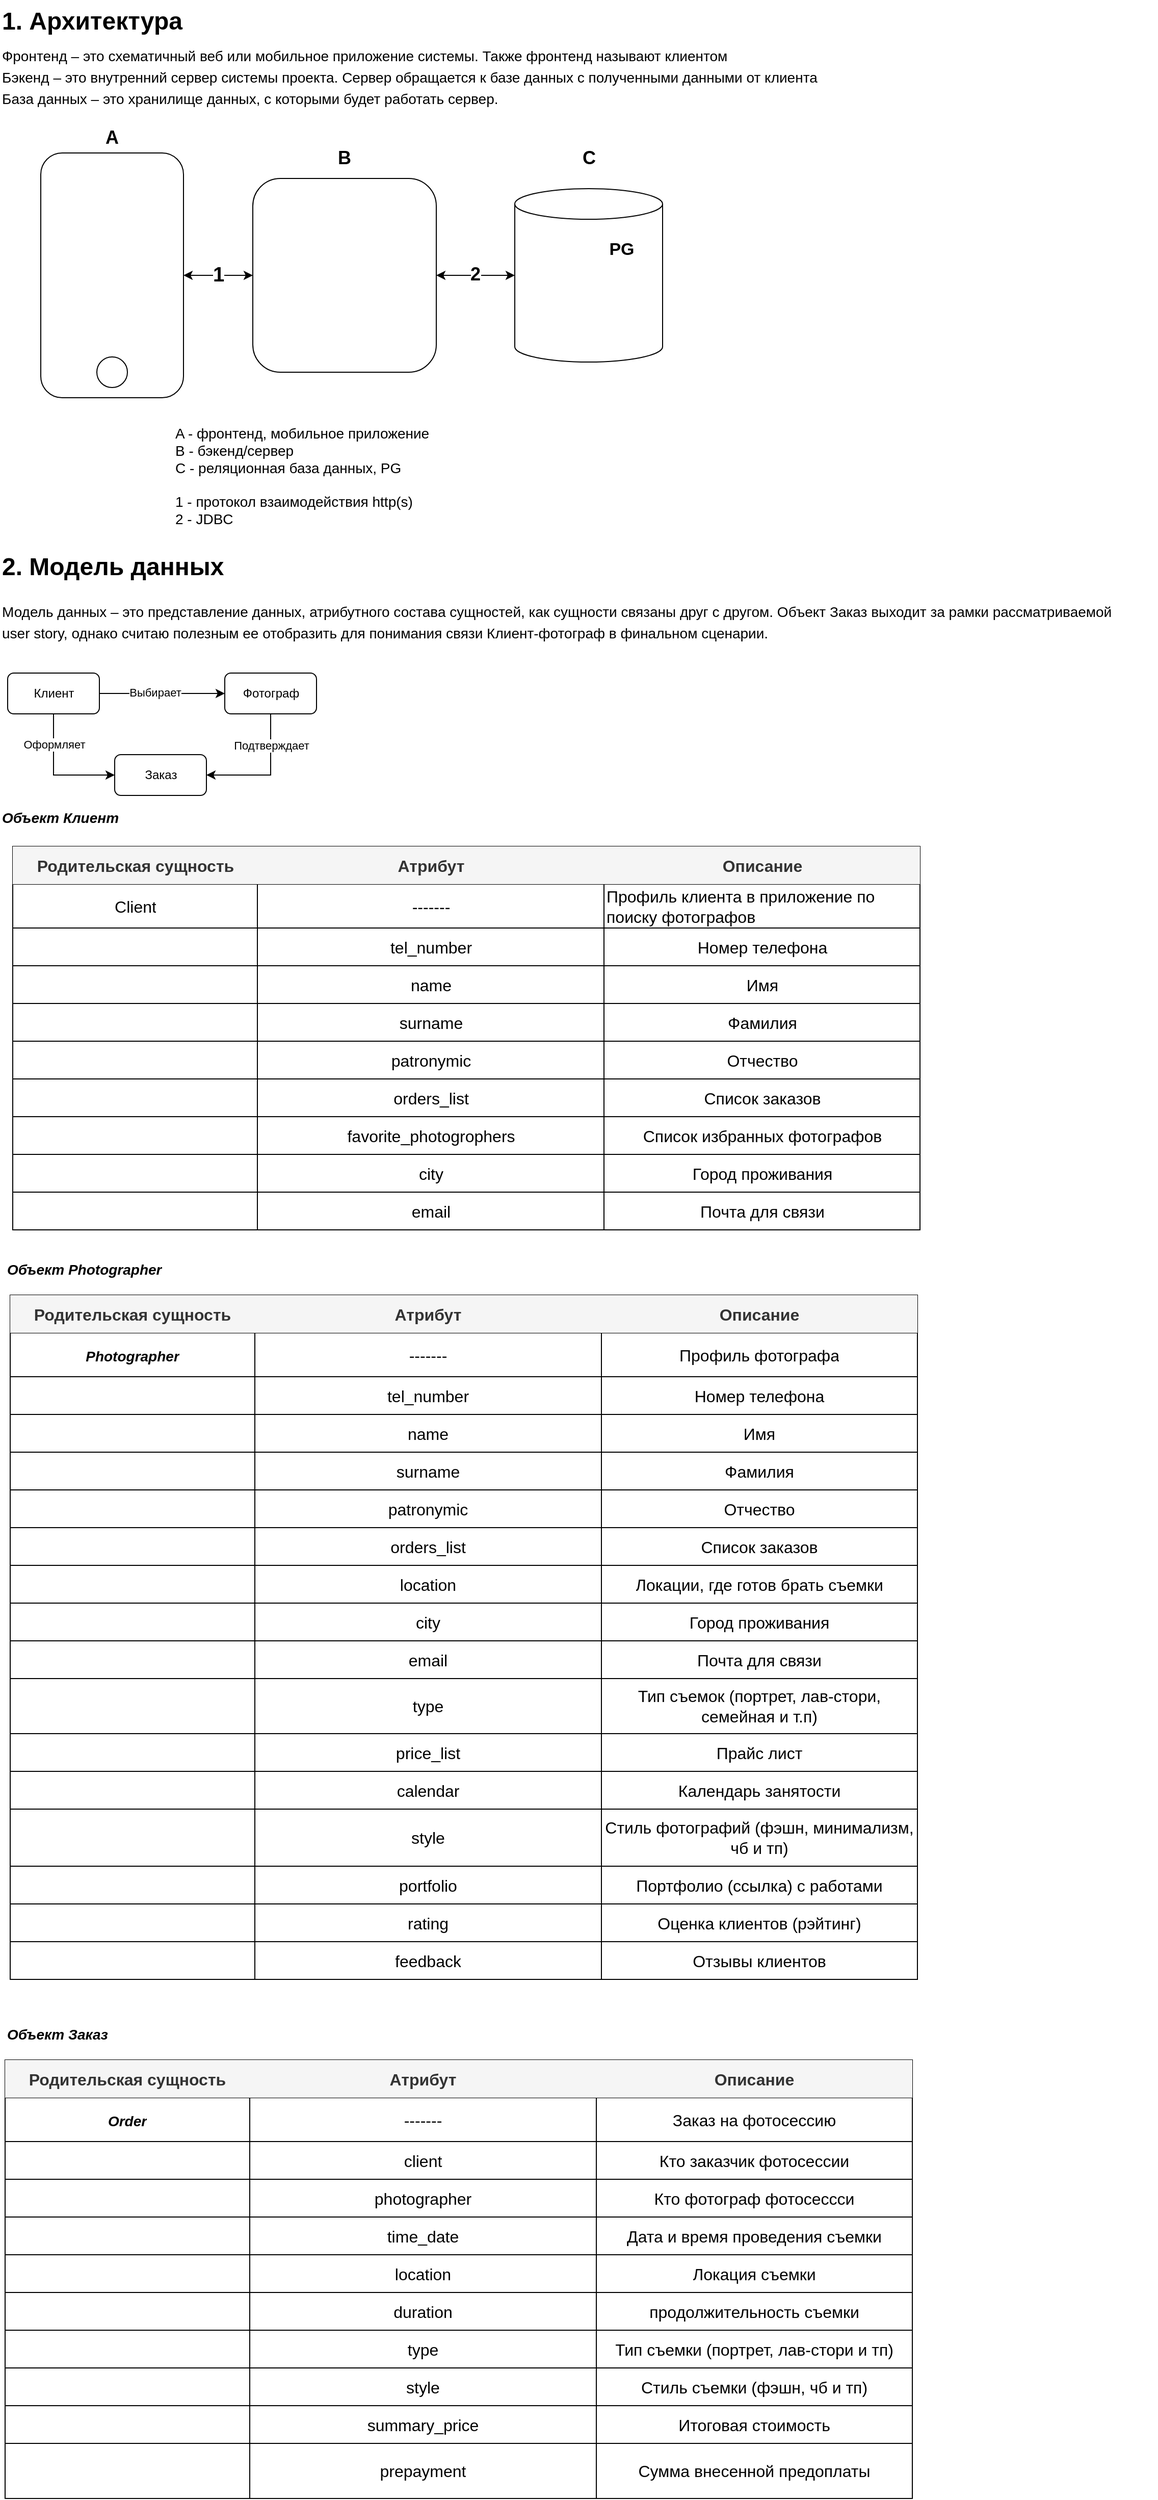 <mxfile version="24.7.12">
  <diagram name="Страница — 1" id="ijxovVV1rgF7gnz3EdBH">
    <mxGraphModel dx="1235" dy="665" grid="1" gridSize="10" guides="1" tooltips="1" connect="1" arrows="1" fold="1" page="1" pageScale="1" pageWidth="1169" pageHeight="1654" math="0" shadow="0">
      <root>
        <mxCell id="0" />
        <mxCell id="1" parent="0" />
        <mxCell id="AkS7lIhU_IYrqKkZwIAo-1" value="&lt;h1 style=&quot;margin-top: 0px;&quot;&gt;1. Архитектура&lt;/h1&gt;&lt;p style=&quot;line-height: 50%; font-size: 14px;&quot;&gt;&lt;font style=&quot;font-size: 14px;&quot;&gt;&lt;span style=&quot;background-color: initial;&quot;&gt;Фронтенд – это схематичный веб или мобильное приложение системы. Также фронтенд&amp;nbsp;&lt;/span&gt;&lt;/font&gt;&lt;span style=&quot;background-color: initial;&quot;&gt;называют клиентом&lt;/span&gt;&lt;/p&gt;&lt;p style=&quot;line-height: 50%; font-size: 14px;&quot;&gt;&lt;font style=&quot;font-size: 14px;&quot;&gt;Бэкенд – это внутренний сервер системы проекта. Сервер обращается к базе данных с&amp;nbsp;&lt;/font&gt;&lt;span style=&quot;background-color: initial;&quot;&gt;полученными данными от клиента&amp;nbsp;&lt;/span&gt;&lt;/p&gt;&lt;p style=&quot;line-height: 50%; font-size: 14px;&quot;&gt;&lt;font style=&quot;font-size: 14px;&quot;&gt;База данных – это хранилище данных, с которыми будет работать сервер.&lt;/font&gt;&lt;/p&gt;&lt;p&gt;&lt;br&gt;&lt;/p&gt;" style="text;html=1;whiteSpace=wrap;overflow=hidden;rounded=0;" parent="1" vertex="1">
          <mxGeometry x="20" y="10" width="1130" height="170" as="geometry" />
        </mxCell>
        <mxCell id="AkS7lIhU_IYrqKkZwIAo-2" value="" style="rounded=1;whiteSpace=wrap;html=1;" parent="1" vertex="1">
          <mxGeometry x="60" y="160" width="140" height="240" as="geometry" />
        </mxCell>
        <mxCell id="AkS7lIhU_IYrqKkZwIAo-3" value="" style="ellipse;whiteSpace=wrap;html=1;" parent="1" vertex="1">
          <mxGeometry x="115" y="360" width="30" height="30" as="geometry" />
        </mxCell>
        <mxCell id="AkS7lIhU_IYrqKkZwIAo-4" value="" style="rounded=1;whiteSpace=wrap;html=1;" parent="1" vertex="1">
          <mxGeometry x="268" y="185" width="180" height="190" as="geometry" />
        </mxCell>
        <mxCell id="AkS7lIhU_IYrqKkZwIAo-5" value="" style="shape=cylinder3;whiteSpace=wrap;html=1;boundedLbl=1;backgroundOutline=1;size=15;" parent="1" vertex="1">
          <mxGeometry x="525" y="195" width="145" height="170" as="geometry" />
        </mxCell>
        <mxCell id="AkS7lIhU_IYrqKkZwIAo-7" value="&lt;b&gt;&lt;font style=&quot;font-size: 17px;&quot;&gt;PG&lt;/font&gt;&lt;/b&gt;" style="text;html=1;align=center;verticalAlign=middle;whiteSpace=wrap;rounded=0;" parent="1" vertex="1">
          <mxGeometry x="600" y="240" width="60" height="30" as="geometry" />
        </mxCell>
        <mxCell id="AkS7lIhU_IYrqKkZwIAo-8" value="&lt;font style=&quot;font-size: 18px;&quot;&gt;&lt;b&gt;A&lt;/b&gt;&lt;/font&gt;" style="text;html=1;align=center;verticalAlign=middle;whiteSpace=wrap;rounded=0;" parent="1" vertex="1">
          <mxGeometry x="100" y="130" width="60" height="30" as="geometry" />
        </mxCell>
        <mxCell id="AkS7lIhU_IYrqKkZwIAo-9" value="&lt;font style=&quot;font-size: 18px;&quot;&gt;&lt;b&gt;B&lt;/b&gt;&lt;/font&gt;" style="text;html=1;align=center;verticalAlign=middle;whiteSpace=wrap;rounded=0;" parent="1" vertex="1">
          <mxGeometry x="328" y="150" width="60" height="30" as="geometry" />
        </mxCell>
        <mxCell id="AkS7lIhU_IYrqKkZwIAo-10" value="&lt;font style=&quot;font-size: 18px;&quot;&gt;&lt;b&gt;C&lt;/b&gt;&lt;/font&gt;" style="text;html=1;align=center;verticalAlign=middle;whiteSpace=wrap;rounded=0;" parent="1" vertex="1">
          <mxGeometry x="567.5" y="150" width="60" height="30" as="geometry" />
        </mxCell>
        <mxCell id="AkS7lIhU_IYrqKkZwIAo-11" value="" style="endArrow=classic;startArrow=classic;html=1;rounded=0;exitX=1;exitY=0.5;exitDx=0;exitDy=0;" parent="1" source="AkS7lIhU_IYrqKkZwIAo-2" target="AkS7lIhU_IYrqKkZwIAo-4" edge="1">
          <mxGeometry width="50" height="50" relative="1" as="geometry">
            <mxPoint x="420" y="270" as="sourcePoint" />
            <mxPoint x="470" y="220" as="targetPoint" />
          </mxGeometry>
        </mxCell>
        <mxCell id="AkS7lIhU_IYrqKkZwIAo-12" value="&lt;font size=&quot;1&quot; style=&quot;&quot;&gt;&lt;b style=&quot;font-size: 20px;&quot;&gt;1&lt;/b&gt;&lt;/font&gt;" style="edgeLabel;html=1;align=center;verticalAlign=middle;resizable=0;points=[];" parent="AkS7lIhU_IYrqKkZwIAo-11" vertex="1" connectable="0">
          <mxGeometry x="-0.005" y="2" relative="1" as="geometry">
            <mxPoint as="offset" />
          </mxGeometry>
        </mxCell>
        <mxCell id="AkS7lIhU_IYrqKkZwIAo-13" value="" style="endArrow=classic;startArrow=classic;html=1;rounded=0;entryX=0;entryY=0.5;entryDx=0;entryDy=0;entryPerimeter=0;exitX=1;exitY=0.5;exitDx=0;exitDy=0;" parent="1" source="AkS7lIhU_IYrqKkZwIAo-4" target="AkS7lIhU_IYrqKkZwIAo-5" edge="1">
          <mxGeometry width="50" height="50" relative="1" as="geometry">
            <mxPoint x="470" y="310" as="sourcePoint" />
            <mxPoint x="470" y="220" as="targetPoint" />
          </mxGeometry>
        </mxCell>
        <mxCell id="AkS7lIhU_IYrqKkZwIAo-14" value="&lt;font style=&quot;font-size: 18px;&quot;&gt;&lt;b&gt;2&lt;/b&gt;&lt;/font&gt;" style="edgeLabel;html=1;align=center;verticalAlign=middle;resizable=0;points=[];" parent="AkS7lIhU_IYrqKkZwIAo-13" vertex="1" connectable="0">
          <mxGeometry x="-0.023" y="1" relative="1" as="geometry">
            <mxPoint as="offset" />
          </mxGeometry>
        </mxCell>
        <mxCell id="AkS7lIhU_IYrqKkZwIAo-15" value="&lt;font style=&quot;font-size: 14px;&quot;&gt;A - фронтенд, мобильное приложение&lt;/font&gt;&lt;div&gt;&lt;font style=&quot;font-size: 14px;&quot;&gt;B - бэкенд/сервер&lt;/font&gt;&lt;/div&gt;&lt;div&gt;&lt;font style=&quot;font-size: 14px;&quot;&gt;C - реляционная база данных, PG&lt;/font&gt;&lt;/div&gt;&lt;div&gt;&lt;font style=&quot;font-size: 14px;&quot;&gt;&lt;br&gt;&lt;/font&gt;&lt;/div&gt;&lt;div&gt;&lt;font style=&quot;font-size: 14px;&quot;&gt;1 - протокол взаимодействия http(s)&lt;/font&gt;&lt;/div&gt;&lt;div&gt;&lt;font style=&quot;font-size: 14px;&quot;&gt;2 - JDBC&lt;/font&gt;&lt;/div&gt;" style="text;html=1;align=left;verticalAlign=top;whiteSpace=wrap;rounded=0;" parent="1" vertex="1">
          <mxGeometry x="190" y="420" width="460" height="110" as="geometry" />
        </mxCell>
        <mxCell id="ub23vjz9PENQ5aywY2CP-2" value="&lt;h1 style=&quot;margin-top: 0px; line-height: 160%;&quot;&gt;2. Модель данных&lt;/h1&gt;&lt;p style=&quot;line-height: 160%;&quot;&gt;&lt;span style=&quot;font-size: 14px;&quot;&gt;Модель данных – это представление данных, атрибутного состава сущностей, как сущности&amp;nbsp;&lt;/span&gt;&lt;span style=&quot;font-size: 14px; background-color: initial;&quot;&gt;связаны друг с другом. Объект Заказ выходит за рамки рассматриваемой user story, однако считаю полезным ее отобразить для понимания связи Клиент-фотограф в финальном сценарии.&lt;/span&gt;&lt;/p&gt;" style="text;html=1;whiteSpace=wrap;overflow=hidden;rounded=0;" vertex="1" parent="1">
          <mxGeometry x="20" y="540" width="1120" height="120" as="geometry" />
        </mxCell>
        <mxCell id="ub23vjz9PENQ5aywY2CP-6" style="edgeStyle=orthogonalEdgeStyle;rounded=0;orthogonalLoop=1;jettySize=auto;html=1;entryX=0;entryY=0.5;entryDx=0;entryDy=0;" edge="1" parent="1" source="ub23vjz9PENQ5aywY2CP-3" target="ub23vjz9PENQ5aywY2CP-5">
          <mxGeometry relative="1" as="geometry">
            <Array as="points">
              <mxPoint x="72.5" y="770" />
            </Array>
          </mxGeometry>
        </mxCell>
        <mxCell id="ub23vjz9PENQ5aywY2CP-8" value="Оформляет" style="edgeLabel;html=1;align=center;verticalAlign=middle;resizable=0;points=[];" vertex="1" connectable="0" parent="ub23vjz9PENQ5aywY2CP-6">
          <mxGeometry x="-0.22" relative="1" as="geometry">
            <mxPoint y="-17" as="offset" />
          </mxGeometry>
        </mxCell>
        <mxCell id="ub23vjz9PENQ5aywY2CP-10" style="edgeStyle=orthogonalEdgeStyle;rounded=0;orthogonalLoop=1;jettySize=auto;html=1;" edge="1" parent="1" source="ub23vjz9PENQ5aywY2CP-3" target="ub23vjz9PENQ5aywY2CP-4">
          <mxGeometry relative="1" as="geometry" />
        </mxCell>
        <mxCell id="ub23vjz9PENQ5aywY2CP-11" value="Выбирает" style="edgeLabel;html=1;align=center;verticalAlign=middle;resizable=0;points=[];" vertex="1" connectable="0" parent="ub23vjz9PENQ5aywY2CP-10">
          <mxGeometry x="-0.115" y="1" relative="1" as="geometry">
            <mxPoint as="offset" />
          </mxGeometry>
        </mxCell>
        <mxCell id="ub23vjz9PENQ5aywY2CP-3" value="Клиент" style="rounded=1;whiteSpace=wrap;html=1;" vertex="1" parent="1">
          <mxGeometry x="27.5" y="670" width="90" height="40" as="geometry" />
        </mxCell>
        <mxCell id="ub23vjz9PENQ5aywY2CP-7" style="edgeStyle=orthogonalEdgeStyle;rounded=0;orthogonalLoop=1;jettySize=auto;html=1;entryX=1;entryY=0.5;entryDx=0;entryDy=0;" edge="1" parent="1" source="ub23vjz9PENQ5aywY2CP-4" target="ub23vjz9PENQ5aywY2CP-5">
          <mxGeometry relative="1" as="geometry">
            <Array as="points">
              <mxPoint x="285.5" y="770" />
            </Array>
          </mxGeometry>
        </mxCell>
        <mxCell id="ub23vjz9PENQ5aywY2CP-9" value="Подтверждает" style="edgeLabel;html=1;align=center;verticalAlign=middle;resizable=0;points=[];" vertex="1" connectable="0" parent="ub23vjz9PENQ5aywY2CP-7">
          <mxGeometry x="-0.407" y="1" relative="1" as="geometry">
            <mxPoint x="-1" y="-6" as="offset" />
          </mxGeometry>
        </mxCell>
        <mxCell id="ub23vjz9PENQ5aywY2CP-4" value="Фотограф" style="rounded=1;whiteSpace=wrap;html=1;" vertex="1" parent="1">
          <mxGeometry x="240.5" y="670" width="90" height="40" as="geometry" />
        </mxCell>
        <mxCell id="ub23vjz9PENQ5aywY2CP-5" value="Заказ" style="rounded=1;whiteSpace=wrap;html=1;" vertex="1" parent="1">
          <mxGeometry x="132.5" y="750" width="90" height="40" as="geometry" />
        </mxCell>
        <mxCell id="ub23vjz9PENQ5aywY2CP-14" value="" style="shape=table;startSize=0;container=1;collapsible=0;childLayout=tableLayout;fontSize=16;" vertex="1" parent="1">
          <mxGeometry x="32.5" y="840" width="890" height="376" as="geometry" />
        </mxCell>
        <mxCell id="ub23vjz9PENQ5aywY2CP-15" value="" style="shape=tableRow;horizontal=0;startSize=0;swimlaneHead=0;swimlaneBody=0;strokeColor=inherit;top=0;left=0;bottom=0;right=0;collapsible=0;dropTarget=0;fillColor=none;points=[[0,0.5],[1,0.5]];portConstraint=eastwest;fontSize=16;" vertex="1" parent="ub23vjz9PENQ5aywY2CP-14">
          <mxGeometry width="890" height="37" as="geometry" />
        </mxCell>
        <mxCell id="ub23vjz9PENQ5aywY2CP-16" value="Родительская сущность" style="shape=partialRectangle;html=1;whiteSpace=wrap;connectable=0;strokeColor=#666666;overflow=hidden;fillColor=#f5f5f5;top=0;left=0;bottom=0;right=0;pointerEvents=1;fontSize=16;fontStyle=1;fontColor=#333333;perimeterSpacing=1;" vertex="1" parent="ub23vjz9PENQ5aywY2CP-15">
          <mxGeometry width="240" height="37" as="geometry">
            <mxRectangle width="240" height="37" as="alternateBounds" />
          </mxGeometry>
        </mxCell>
        <mxCell id="ub23vjz9PENQ5aywY2CP-17" value="Атрибут" style="shape=partialRectangle;html=1;whiteSpace=wrap;connectable=0;strokeColor=#666666;overflow=hidden;fillColor=#f5f5f5;top=0;left=0;bottom=0;right=0;pointerEvents=1;fontSize=16;fontStyle=1;fontColor=#333333;perimeterSpacing=1;" vertex="1" parent="ub23vjz9PENQ5aywY2CP-15">
          <mxGeometry x="240" width="340" height="37" as="geometry">
            <mxRectangle width="340" height="37" as="alternateBounds" />
          </mxGeometry>
        </mxCell>
        <mxCell id="ub23vjz9PENQ5aywY2CP-18" value="Описание" style="shape=partialRectangle;html=1;whiteSpace=wrap;connectable=0;strokeColor=#666666;overflow=hidden;fillColor=#f5f5f5;top=0;left=0;bottom=0;right=0;pointerEvents=1;fontSize=16;fontStyle=1;fontColor=#333333;perimeterSpacing=1;" vertex="1" parent="ub23vjz9PENQ5aywY2CP-15">
          <mxGeometry x="580" width="310" height="37" as="geometry">
            <mxRectangle width="310" height="37" as="alternateBounds" />
          </mxGeometry>
        </mxCell>
        <mxCell id="ub23vjz9PENQ5aywY2CP-19" value="" style="shape=tableRow;horizontal=0;startSize=0;swimlaneHead=0;swimlaneBody=0;strokeColor=inherit;top=0;left=0;bottom=0;right=0;collapsible=0;dropTarget=0;fillColor=none;points=[[0,0.5],[1,0.5]];portConstraint=eastwest;fontSize=16;" vertex="1" parent="ub23vjz9PENQ5aywY2CP-14">
          <mxGeometry y="37" width="890" height="43" as="geometry" />
        </mxCell>
        <mxCell id="ub23vjz9PENQ5aywY2CP-20" value="Client" style="shape=partialRectangle;html=1;whiteSpace=wrap;connectable=0;strokeColor=inherit;overflow=hidden;fillColor=none;top=0;left=0;bottom=0;right=0;pointerEvents=1;fontSize=16;" vertex="1" parent="ub23vjz9PENQ5aywY2CP-19">
          <mxGeometry width="240" height="43" as="geometry">
            <mxRectangle width="240" height="43" as="alternateBounds" />
          </mxGeometry>
        </mxCell>
        <mxCell id="ub23vjz9PENQ5aywY2CP-21" value="-------" style="shape=partialRectangle;html=1;whiteSpace=wrap;connectable=0;strokeColor=inherit;overflow=hidden;fillColor=none;top=0;left=0;bottom=0;right=0;pointerEvents=1;fontSize=16;" vertex="1" parent="ub23vjz9PENQ5aywY2CP-19">
          <mxGeometry x="240" width="340" height="43" as="geometry">
            <mxRectangle width="340" height="43" as="alternateBounds" />
          </mxGeometry>
        </mxCell>
        <mxCell id="ub23vjz9PENQ5aywY2CP-22" value="Профиль клиента в приложение по поиску фотографов" style="shape=partialRectangle;html=1;whiteSpace=wrap;connectable=0;strokeColor=inherit;overflow=hidden;fillColor=none;top=0;left=0;bottom=0;right=0;pointerEvents=1;fontSize=16;align=left;" vertex="1" parent="ub23vjz9PENQ5aywY2CP-19">
          <mxGeometry x="580" width="310" height="43" as="geometry">
            <mxRectangle width="310" height="43" as="alternateBounds" />
          </mxGeometry>
        </mxCell>
        <mxCell id="ub23vjz9PENQ5aywY2CP-40" style="shape=tableRow;horizontal=0;startSize=0;swimlaneHead=0;swimlaneBody=0;strokeColor=inherit;top=0;left=0;bottom=0;right=0;collapsible=0;dropTarget=0;fillColor=none;points=[[0,0.5],[1,0.5]];portConstraint=eastwest;fontSize=16;" vertex="1" parent="ub23vjz9PENQ5aywY2CP-14">
          <mxGeometry y="80" width="890" height="37" as="geometry" />
        </mxCell>
        <mxCell id="ub23vjz9PENQ5aywY2CP-41" style="shape=partialRectangle;html=1;whiteSpace=wrap;connectable=0;strokeColor=inherit;overflow=hidden;fillColor=none;top=0;left=0;bottom=0;right=0;pointerEvents=1;fontSize=16;" vertex="1" parent="ub23vjz9PENQ5aywY2CP-40">
          <mxGeometry width="240" height="37" as="geometry">
            <mxRectangle width="240" height="37" as="alternateBounds" />
          </mxGeometry>
        </mxCell>
        <mxCell id="ub23vjz9PENQ5aywY2CP-42" value="tel_number" style="shape=partialRectangle;html=1;whiteSpace=wrap;connectable=0;strokeColor=inherit;overflow=hidden;fillColor=none;top=0;left=0;bottom=0;right=0;pointerEvents=1;fontSize=16;" vertex="1" parent="ub23vjz9PENQ5aywY2CP-40">
          <mxGeometry x="240" width="340" height="37" as="geometry">
            <mxRectangle width="340" height="37" as="alternateBounds" />
          </mxGeometry>
        </mxCell>
        <mxCell id="ub23vjz9PENQ5aywY2CP-43" value="Номер телефона" style="shape=partialRectangle;html=1;whiteSpace=wrap;connectable=0;strokeColor=inherit;overflow=hidden;fillColor=none;top=0;left=0;bottom=0;right=0;pointerEvents=1;fontSize=16;" vertex="1" parent="ub23vjz9PENQ5aywY2CP-40">
          <mxGeometry x="580" width="310" height="37" as="geometry">
            <mxRectangle width="310" height="37" as="alternateBounds" />
          </mxGeometry>
        </mxCell>
        <mxCell id="ub23vjz9PENQ5aywY2CP-36" style="shape=tableRow;horizontal=0;startSize=0;swimlaneHead=0;swimlaneBody=0;strokeColor=inherit;top=0;left=0;bottom=0;right=0;collapsible=0;dropTarget=0;fillColor=none;points=[[0,0.5],[1,0.5]];portConstraint=eastwest;fontSize=16;" vertex="1" parent="ub23vjz9PENQ5aywY2CP-14">
          <mxGeometry y="117" width="890" height="37" as="geometry" />
        </mxCell>
        <mxCell id="ub23vjz9PENQ5aywY2CP-37" style="shape=partialRectangle;html=1;whiteSpace=wrap;connectable=0;strokeColor=inherit;overflow=hidden;fillColor=none;top=0;left=0;bottom=0;right=0;pointerEvents=1;fontSize=16;" vertex="1" parent="ub23vjz9PENQ5aywY2CP-36">
          <mxGeometry width="240" height="37" as="geometry">
            <mxRectangle width="240" height="37" as="alternateBounds" />
          </mxGeometry>
        </mxCell>
        <mxCell id="ub23vjz9PENQ5aywY2CP-38" value="name" style="shape=partialRectangle;html=1;whiteSpace=wrap;connectable=0;strokeColor=inherit;overflow=hidden;fillColor=none;top=0;left=0;bottom=0;right=0;pointerEvents=1;fontSize=16;" vertex="1" parent="ub23vjz9PENQ5aywY2CP-36">
          <mxGeometry x="240" width="340" height="37" as="geometry">
            <mxRectangle width="340" height="37" as="alternateBounds" />
          </mxGeometry>
        </mxCell>
        <mxCell id="ub23vjz9PENQ5aywY2CP-39" value="Имя" style="shape=partialRectangle;html=1;whiteSpace=wrap;connectable=0;strokeColor=inherit;overflow=hidden;fillColor=none;top=0;left=0;bottom=0;right=0;pointerEvents=1;fontSize=16;" vertex="1" parent="ub23vjz9PENQ5aywY2CP-36">
          <mxGeometry x="580" width="310" height="37" as="geometry">
            <mxRectangle width="310" height="37" as="alternateBounds" />
          </mxGeometry>
        </mxCell>
        <mxCell id="ub23vjz9PENQ5aywY2CP-32" style="shape=tableRow;horizontal=0;startSize=0;swimlaneHead=0;swimlaneBody=0;strokeColor=inherit;top=0;left=0;bottom=0;right=0;collapsible=0;dropTarget=0;fillColor=none;points=[[0,0.5],[1,0.5]];portConstraint=eastwest;fontSize=16;" vertex="1" parent="ub23vjz9PENQ5aywY2CP-14">
          <mxGeometry y="154" width="890" height="37" as="geometry" />
        </mxCell>
        <mxCell id="ub23vjz9PENQ5aywY2CP-33" style="shape=partialRectangle;html=1;whiteSpace=wrap;connectable=0;strokeColor=inherit;overflow=hidden;fillColor=none;top=0;left=0;bottom=0;right=0;pointerEvents=1;fontSize=16;" vertex="1" parent="ub23vjz9PENQ5aywY2CP-32">
          <mxGeometry width="240" height="37" as="geometry">
            <mxRectangle width="240" height="37" as="alternateBounds" />
          </mxGeometry>
        </mxCell>
        <mxCell id="ub23vjz9PENQ5aywY2CP-34" value="surname" style="shape=partialRectangle;html=1;whiteSpace=wrap;connectable=0;strokeColor=inherit;overflow=hidden;fillColor=none;top=0;left=0;bottom=0;right=0;pointerEvents=1;fontSize=16;" vertex="1" parent="ub23vjz9PENQ5aywY2CP-32">
          <mxGeometry x="240" width="340" height="37" as="geometry">
            <mxRectangle width="340" height="37" as="alternateBounds" />
          </mxGeometry>
        </mxCell>
        <mxCell id="ub23vjz9PENQ5aywY2CP-35" value="Фамилия" style="shape=partialRectangle;html=1;whiteSpace=wrap;connectable=0;strokeColor=inherit;overflow=hidden;fillColor=none;top=0;left=0;bottom=0;right=0;pointerEvents=1;fontSize=16;" vertex="1" parent="ub23vjz9PENQ5aywY2CP-32">
          <mxGeometry x="580" width="310" height="37" as="geometry">
            <mxRectangle width="310" height="37" as="alternateBounds" />
          </mxGeometry>
        </mxCell>
        <mxCell id="ub23vjz9PENQ5aywY2CP-28" style="shape=tableRow;horizontal=0;startSize=0;swimlaneHead=0;swimlaneBody=0;strokeColor=inherit;top=0;left=0;bottom=0;right=0;collapsible=0;dropTarget=0;fillColor=none;points=[[0,0.5],[1,0.5]];portConstraint=eastwest;fontSize=16;" vertex="1" parent="ub23vjz9PENQ5aywY2CP-14">
          <mxGeometry y="191" width="890" height="37" as="geometry" />
        </mxCell>
        <mxCell id="ub23vjz9PENQ5aywY2CP-29" style="shape=partialRectangle;html=1;whiteSpace=wrap;connectable=0;strokeColor=inherit;overflow=hidden;fillColor=none;top=0;left=0;bottom=0;right=0;pointerEvents=1;fontSize=16;" vertex="1" parent="ub23vjz9PENQ5aywY2CP-28">
          <mxGeometry width="240" height="37" as="geometry">
            <mxRectangle width="240" height="37" as="alternateBounds" />
          </mxGeometry>
        </mxCell>
        <mxCell id="ub23vjz9PENQ5aywY2CP-30" value="patronymic" style="shape=partialRectangle;html=1;whiteSpace=wrap;connectable=0;strokeColor=inherit;overflow=hidden;fillColor=none;top=0;left=0;bottom=0;right=0;pointerEvents=1;fontSize=16;" vertex="1" parent="ub23vjz9PENQ5aywY2CP-28">
          <mxGeometry x="240" width="340" height="37" as="geometry">
            <mxRectangle width="340" height="37" as="alternateBounds" />
          </mxGeometry>
        </mxCell>
        <mxCell id="ub23vjz9PENQ5aywY2CP-31" value="Отчество" style="shape=partialRectangle;html=1;whiteSpace=wrap;connectable=0;strokeColor=inherit;overflow=hidden;fillColor=none;top=0;left=0;bottom=0;right=0;pointerEvents=1;fontSize=16;" vertex="1" parent="ub23vjz9PENQ5aywY2CP-28">
          <mxGeometry x="580" width="310" height="37" as="geometry">
            <mxRectangle width="310" height="37" as="alternateBounds" />
          </mxGeometry>
        </mxCell>
        <mxCell id="ub23vjz9PENQ5aywY2CP-61" style="shape=tableRow;horizontal=0;startSize=0;swimlaneHead=0;swimlaneBody=0;strokeColor=inherit;top=0;left=0;bottom=0;right=0;collapsible=0;dropTarget=0;fillColor=none;points=[[0,0.5],[1,0.5]];portConstraint=eastwest;fontSize=16;" vertex="1" parent="ub23vjz9PENQ5aywY2CP-14">
          <mxGeometry y="228" width="890" height="37" as="geometry" />
        </mxCell>
        <mxCell id="ub23vjz9PENQ5aywY2CP-62" style="shape=partialRectangle;html=1;whiteSpace=wrap;connectable=0;strokeColor=inherit;overflow=hidden;fillColor=none;top=0;left=0;bottom=0;right=0;pointerEvents=1;fontSize=16;" vertex="1" parent="ub23vjz9PENQ5aywY2CP-61">
          <mxGeometry width="240" height="37" as="geometry">
            <mxRectangle width="240" height="37" as="alternateBounds" />
          </mxGeometry>
        </mxCell>
        <mxCell id="ub23vjz9PENQ5aywY2CP-63" value="orders_list" style="shape=partialRectangle;html=1;whiteSpace=wrap;connectable=0;strokeColor=inherit;overflow=hidden;fillColor=none;top=0;left=0;bottom=0;right=0;pointerEvents=1;fontSize=16;" vertex="1" parent="ub23vjz9PENQ5aywY2CP-61">
          <mxGeometry x="240" width="340" height="37" as="geometry">
            <mxRectangle width="340" height="37" as="alternateBounds" />
          </mxGeometry>
        </mxCell>
        <mxCell id="ub23vjz9PENQ5aywY2CP-64" value="Список заказов" style="shape=partialRectangle;html=1;whiteSpace=wrap;connectable=0;strokeColor=inherit;overflow=hidden;fillColor=none;top=0;left=0;bottom=0;right=0;pointerEvents=1;fontSize=16;" vertex="1" parent="ub23vjz9PENQ5aywY2CP-61">
          <mxGeometry x="580" width="310" height="37" as="geometry">
            <mxRectangle width="310" height="37" as="alternateBounds" />
          </mxGeometry>
        </mxCell>
        <mxCell id="ub23vjz9PENQ5aywY2CP-57" style="shape=tableRow;horizontal=0;startSize=0;swimlaneHead=0;swimlaneBody=0;strokeColor=inherit;top=0;left=0;bottom=0;right=0;collapsible=0;dropTarget=0;fillColor=none;points=[[0,0.5],[1,0.5]];portConstraint=eastwest;fontSize=16;" vertex="1" parent="ub23vjz9PENQ5aywY2CP-14">
          <mxGeometry y="265" width="890" height="37" as="geometry" />
        </mxCell>
        <mxCell id="ub23vjz9PENQ5aywY2CP-58" style="shape=partialRectangle;html=1;whiteSpace=wrap;connectable=0;strokeColor=inherit;overflow=hidden;fillColor=none;top=0;left=0;bottom=0;right=0;pointerEvents=1;fontSize=16;" vertex="1" parent="ub23vjz9PENQ5aywY2CP-57">
          <mxGeometry width="240" height="37" as="geometry">
            <mxRectangle width="240" height="37" as="alternateBounds" />
          </mxGeometry>
        </mxCell>
        <mxCell id="ub23vjz9PENQ5aywY2CP-59" value="favorite_photogrophers" style="shape=partialRectangle;html=1;whiteSpace=wrap;connectable=0;strokeColor=inherit;overflow=hidden;fillColor=none;top=0;left=0;bottom=0;right=0;pointerEvents=1;fontSize=16;" vertex="1" parent="ub23vjz9PENQ5aywY2CP-57">
          <mxGeometry x="240" width="340" height="37" as="geometry">
            <mxRectangle width="340" height="37" as="alternateBounds" />
          </mxGeometry>
        </mxCell>
        <mxCell id="ub23vjz9PENQ5aywY2CP-60" value="Список избранных фотографов" style="shape=partialRectangle;html=1;whiteSpace=wrap;connectable=0;strokeColor=inherit;overflow=hidden;fillColor=none;top=0;left=0;bottom=0;right=0;pointerEvents=1;fontSize=16;" vertex="1" parent="ub23vjz9PENQ5aywY2CP-57">
          <mxGeometry x="580" width="310" height="37" as="geometry">
            <mxRectangle width="310" height="37" as="alternateBounds" />
          </mxGeometry>
        </mxCell>
        <mxCell id="ub23vjz9PENQ5aywY2CP-53" style="shape=tableRow;horizontal=0;startSize=0;swimlaneHead=0;swimlaneBody=0;strokeColor=inherit;top=0;left=0;bottom=0;right=0;collapsible=0;dropTarget=0;fillColor=none;points=[[0,0.5],[1,0.5]];portConstraint=eastwest;fontSize=16;" vertex="1" parent="ub23vjz9PENQ5aywY2CP-14">
          <mxGeometry y="302" width="890" height="37" as="geometry" />
        </mxCell>
        <mxCell id="ub23vjz9PENQ5aywY2CP-54" style="shape=partialRectangle;html=1;whiteSpace=wrap;connectable=0;strokeColor=inherit;overflow=hidden;fillColor=none;top=0;left=0;bottom=0;right=0;pointerEvents=1;fontSize=16;" vertex="1" parent="ub23vjz9PENQ5aywY2CP-53">
          <mxGeometry width="240" height="37" as="geometry">
            <mxRectangle width="240" height="37" as="alternateBounds" />
          </mxGeometry>
        </mxCell>
        <mxCell id="ub23vjz9PENQ5aywY2CP-55" value="city" style="shape=partialRectangle;html=1;whiteSpace=wrap;connectable=0;strokeColor=inherit;overflow=hidden;fillColor=none;top=0;left=0;bottom=0;right=0;pointerEvents=1;fontSize=16;" vertex="1" parent="ub23vjz9PENQ5aywY2CP-53">
          <mxGeometry x="240" width="340" height="37" as="geometry">
            <mxRectangle width="340" height="37" as="alternateBounds" />
          </mxGeometry>
        </mxCell>
        <mxCell id="ub23vjz9PENQ5aywY2CP-56" value="Город проживания" style="shape=partialRectangle;html=1;whiteSpace=wrap;connectable=0;strokeColor=inherit;overflow=hidden;fillColor=none;top=0;left=0;bottom=0;right=0;pointerEvents=1;fontSize=16;" vertex="1" parent="ub23vjz9PENQ5aywY2CP-53">
          <mxGeometry x="580" width="310" height="37" as="geometry">
            <mxRectangle width="310" height="37" as="alternateBounds" />
          </mxGeometry>
        </mxCell>
        <mxCell id="ub23vjz9PENQ5aywY2CP-49" style="shape=tableRow;horizontal=0;startSize=0;swimlaneHead=0;swimlaneBody=0;strokeColor=inherit;top=0;left=0;bottom=0;right=0;collapsible=0;dropTarget=0;fillColor=none;points=[[0,0.5],[1,0.5]];portConstraint=eastwest;fontSize=16;" vertex="1" parent="ub23vjz9PENQ5aywY2CP-14">
          <mxGeometry y="339" width="890" height="37" as="geometry" />
        </mxCell>
        <mxCell id="ub23vjz9PENQ5aywY2CP-50" style="shape=partialRectangle;html=1;whiteSpace=wrap;connectable=0;strokeColor=inherit;overflow=hidden;fillColor=none;top=0;left=0;bottom=0;right=0;pointerEvents=1;fontSize=16;" vertex="1" parent="ub23vjz9PENQ5aywY2CP-49">
          <mxGeometry width="240" height="37" as="geometry">
            <mxRectangle width="240" height="37" as="alternateBounds" />
          </mxGeometry>
        </mxCell>
        <mxCell id="ub23vjz9PENQ5aywY2CP-51" value="email" style="shape=partialRectangle;html=1;whiteSpace=wrap;connectable=0;strokeColor=inherit;overflow=hidden;fillColor=none;top=0;left=0;bottom=0;right=0;pointerEvents=1;fontSize=16;" vertex="1" parent="ub23vjz9PENQ5aywY2CP-49">
          <mxGeometry x="240" width="340" height="37" as="geometry">
            <mxRectangle width="340" height="37" as="alternateBounds" />
          </mxGeometry>
        </mxCell>
        <mxCell id="ub23vjz9PENQ5aywY2CP-52" value="Почта для связи" style="shape=partialRectangle;html=1;whiteSpace=wrap;connectable=0;strokeColor=inherit;overflow=hidden;fillColor=none;top=0;left=0;bottom=0;right=0;pointerEvents=1;fontSize=16;" vertex="1" parent="ub23vjz9PENQ5aywY2CP-49">
          <mxGeometry x="580" width="310" height="37" as="geometry">
            <mxRectangle width="310" height="37" as="alternateBounds" />
          </mxGeometry>
        </mxCell>
        <mxCell id="ub23vjz9PENQ5aywY2CP-27" value="Объект Клиент" style="text;html=1;whiteSpace=wrap;overflow=hidden;rounded=0;fontSize=14;fontStyle=3" vertex="1" parent="1">
          <mxGeometry x="20" y="797" width="1130" height="30" as="geometry" />
        </mxCell>
        <mxCell id="ub23vjz9PENQ5aywY2CP-82" value="" style="shape=table;startSize=0;container=1;collapsible=0;childLayout=tableLayout;fontSize=16;" vertex="1" parent="1">
          <mxGeometry x="30" y="1280" width="890" height="671" as="geometry" />
        </mxCell>
        <mxCell id="ub23vjz9PENQ5aywY2CP-83" value="" style="shape=tableRow;horizontal=0;startSize=0;swimlaneHead=0;swimlaneBody=0;strokeColor=inherit;top=0;left=0;bottom=0;right=0;collapsible=0;dropTarget=0;fillColor=none;points=[[0,0.5],[1,0.5]];portConstraint=eastwest;fontSize=16;" vertex="1" parent="ub23vjz9PENQ5aywY2CP-82">
          <mxGeometry width="890" height="37" as="geometry" />
        </mxCell>
        <mxCell id="ub23vjz9PENQ5aywY2CP-84" value="Родительская сущность" style="shape=partialRectangle;html=1;whiteSpace=wrap;connectable=0;strokeColor=#666666;overflow=hidden;fillColor=#f5f5f5;top=0;left=0;bottom=0;right=0;pointerEvents=1;fontSize=16;fontStyle=1;fontColor=#333333;perimeterSpacing=1;" vertex="1" parent="ub23vjz9PENQ5aywY2CP-83">
          <mxGeometry width="240" height="37" as="geometry">
            <mxRectangle width="240" height="37" as="alternateBounds" />
          </mxGeometry>
        </mxCell>
        <mxCell id="ub23vjz9PENQ5aywY2CP-85" value="Атрибут" style="shape=partialRectangle;html=1;whiteSpace=wrap;connectable=0;strokeColor=#666666;overflow=hidden;fillColor=#f5f5f5;top=0;left=0;bottom=0;right=0;pointerEvents=1;fontSize=16;fontStyle=1;fontColor=#333333;perimeterSpacing=1;" vertex="1" parent="ub23vjz9PENQ5aywY2CP-83">
          <mxGeometry x="240" width="340" height="37" as="geometry">
            <mxRectangle width="340" height="37" as="alternateBounds" />
          </mxGeometry>
        </mxCell>
        <mxCell id="ub23vjz9PENQ5aywY2CP-86" value="Описание" style="shape=partialRectangle;html=1;whiteSpace=wrap;connectable=0;strokeColor=#666666;overflow=hidden;fillColor=#f5f5f5;top=0;left=0;bottom=0;right=0;pointerEvents=1;fontSize=16;fontStyle=1;fontColor=#333333;perimeterSpacing=1;" vertex="1" parent="ub23vjz9PENQ5aywY2CP-83">
          <mxGeometry x="580" width="310" height="37" as="geometry">
            <mxRectangle width="310" height="37" as="alternateBounds" />
          </mxGeometry>
        </mxCell>
        <mxCell id="ub23vjz9PENQ5aywY2CP-87" value="" style="shape=tableRow;horizontal=0;startSize=0;swimlaneHead=0;swimlaneBody=0;strokeColor=inherit;top=0;left=0;bottom=0;right=0;collapsible=0;dropTarget=0;fillColor=none;points=[[0,0.5],[1,0.5]];portConstraint=eastwest;fontSize=16;" vertex="1" parent="ub23vjz9PENQ5aywY2CP-82">
          <mxGeometry y="37" width="890" height="43" as="geometry" />
        </mxCell>
        <mxCell id="ub23vjz9PENQ5aywY2CP-88" value="&lt;span style=&quot;font-size: 14px; font-style: italic; font-weight: 700; text-align: left;&quot;&gt;Photographer&lt;/span&gt;" style="shape=partialRectangle;html=1;whiteSpace=wrap;connectable=0;strokeColor=inherit;overflow=hidden;fillColor=none;top=0;left=0;bottom=0;right=0;pointerEvents=1;fontSize=16;" vertex="1" parent="ub23vjz9PENQ5aywY2CP-87">
          <mxGeometry width="240" height="43" as="geometry">
            <mxRectangle width="240" height="43" as="alternateBounds" />
          </mxGeometry>
        </mxCell>
        <mxCell id="ub23vjz9PENQ5aywY2CP-89" value="-------" style="shape=partialRectangle;html=1;whiteSpace=wrap;connectable=0;strokeColor=inherit;overflow=hidden;fillColor=none;top=0;left=0;bottom=0;right=0;pointerEvents=1;fontSize=16;" vertex="1" parent="ub23vjz9PENQ5aywY2CP-87">
          <mxGeometry x="240" width="340" height="43" as="geometry">
            <mxRectangle width="340" height="43" as="alternateBounds" />
          </mxGeometry>
        </mxCell>
        <mxCell id="ub23vjz9PENQ5aywY2CP-90" value="Профиль фотографа" style="shape=partialRectangle;html=1;whiteSpace=wrap;connectable=0;strokeColor=inherit;overflow=hidden;fillColor=none;top=0;left=0;bottom=0;right=0;pointerEvents=1;fontSize=16;align=center;" vertex="1" parent="ub23vjz9PENQ5aywY2CP-87">
          <mxGeometry x="580" width="310" height="43" as="geometry">
            <mxRectangle width="310" height="43" as="alternateBounds" />
          </mxGeometry>
        </mxCell>
        <mxCell id="ub23vjz9PENQ5aywY2CP-91" style="shape=tableRow;horizontal=0;startSize=0;swimlaneHead=0;swimlaneBody=0;strokeColor=inherit;top=0;left=0;bottom=0;right=0;collapsible=0;dropTarget=0;fillColor=none;points=[[0,0.5],[1,0.5]];portConstraint=eastwest;fontSize=16;" vertex="1" parent="ub23vjz9PENQ5aywY2CP-82">
          <mxGeometry y="80" width="890" height="37" as="geometry" />
        </mxCell>
        <mxCell id="ub23vjz9PENQ5aywY2CP-92" style="shape=partialRectangle;html=1;whiteSpace=wrap;connectable=0;strokeColor=inherit;overflow=hidden;fillColor=none;top=0;left=0;bottom=0;right=0;pointerEvents=1;fontSize=16;" vertex="1" parent="ub23vjz9PENQ5aywY2CP-91">
          <mxGeometry width="240" height="37" as="geometry">
            <mxRectangle width="240" height="37" as="alternateBounds" />
          </mxGeometry>
        </mxCell>
        <mxCell id="ub23vjz9PENQ5aywY2CP-93" value="tel_number" style="shape=partialRectangle;html=1;whiteSpace=wrap;connectable=0;strokeColor=inherit;overflow=hidden;fillColor=none;top=0;left=0;bottom=0;right=0;pointerEvents=1;fontSize=16;" vertex="1" parent="ub23vjz9PENQ5aywY2CP-91">
          <mxGeometry x="240" width="340" height="37" as="geometry">
            <mxRectangle width="340" height="37" as="alternateBounds" />
          </mxGeometry>
        </mxCell>
        <mxCell id="ub23vjz9PENQ5aywY2CP-94" value="Номер телефона" style="shape=partialRectangle;html=1;whiteSpace=wrap;connectable=0;strokeColor=inherit;overflow=hidden;fillColor=none;top=0;left=0;bottom=0;right=0;pointerEvents=1;fontSize=16;" vertex="1" parent="ub23vjz9PENQ5aywY2CP-91">
          <mxGeometry x="580" width="310" height="37" as="geometry">
            <mxRectangle width="310" height="37" as="alternateBounds" />
          </mxGeometry>
        </mxCell>
        <mxCell id="ub23vjz9PENQ5aywY2CP-95" style="shape=tableRow;horizontal=0;startSize=0;swimlaneHead=0;swimlaneBody=0;strokeColor=inherit;top=0;left=0;bottom=0;right=0;collapsible=0;dropTarget=0;fillColor=none;points=[[0,0.5],[1,0.5]];portConstraint=eastwest;fontSize=16;" vertex="1" parent="ub23vjz9PENQ5aywY2CP-82">
          <mxGeometry y="117" width="890" height="37" as="geometry" />
        </mxCell>
        <mxCell id="ub23vjz9PENQ5aywY2CP-96" style="shape=partialRectangle;html=1;whiteSpace=wrap;connectable=0;strokeColor=inherit;overflow=hidden;fillColor=none;top=0;left=0;bottom=0;right=0;pointerEvents=1;fontSize=16;" vertex="1" parent="ub23vjz9PENQ5aywY2CP-95">
          <mxGeometry width="240" height="37" as="geometry">
            <mxRectangle width="240" height="37" as="alternateBounds" />
          </mxGeometry>
        </mxCell>
        <mxCell id="ub23vjz9PENQ5aywY2CP-97" value="name" style="shape=partialRectangle;html=1;whiteSpace=wrap;connectable=0;strokeColor=inherit;overflow=hidden;fillColor=none;top=0;left=0;bottom=0;right=0;pointerEvents=1;fontSize=16;" vertex="1" parent="ub23vjz9PENQ5aywY2CP-95">
          <mxGeometry x="240" width="340" height="37" as="geometry">
            <mxRectangle width="340" height="37" as="alternateBounds" />
          </mxGeometry>
        </mxCell>
        <mxCell id="ub23vjz9PENQ5aywY2CP-98" value="Имя" style="shape=partialRectangle;html=1;whiteSpace=wrap;connectable=0;strokeColor=inherit;overflow=hidden;fillColor=none;top=0;left=0;bottom=0;right=0;pointerEvents=1;fontSize=16;" vertex="1" parent="ub23vjz9PENQ5aywY2CP-95">
          <mxGeometry x="580" width="310" height="37" as="geometry">
            <mxRectangle width="310" height="37" as="alternateBounds" />
          </mxGeometry>
        </mxCell>
        <mxCell id="ub23vjz9PENQ5aywY2CP-99" style="shape=tableRow;horizontal=0;startSize=0;swimlaneHead=0;swimlaneBody=0;strokeColor=inherit;top=0;left=0;bottom=0;right=0;collapsible=0;dropTarget=0;fillColor=none;points=[[0,0.5],[1,0.5]];portConstraint=eastwest;fontSize=16;" vertex="1" parent="ub23vjz9PENQ5aywY2CP-82">
          <mxGeometry y="154" width="890" height="37" as="geometry" />
        </mxCell>
        <mxCell id="ub23vjz9PENQ5aywY2CP-100" style="shape=partialRectangle;html=1;whiteSpace=wrap;connectable=0;strokeColor=inherit;overflow=hidden;fillColor=none;top=0;left=0;bottom=0;right=0;pointerEvents=1;fontSize=16;" vertex="1" parent="ub23vjz9PENQ5aywY2CP-99">
          <mxGeometry width="240" height="37" as="geometry">
            <mxRectangle width="240" height="37" as="alternateBounds" />
          </mxGeometry>
        </mxCell>
        <mxCell id="ub23vjz9PENQ5aywY2CP-101" value="surname" style="shape=partialRectangle;html=1;whiteSpace=wrap;connectable=0;strokeColor=inherit;overflow=hidden;fillColor=none;top=0;left=0;bottom=0;right=0;pointerEvents=1;fontSize=16;" vertex="1" parent="ub23vjz9PENQ5aywY2CP-99">
          <mxGeometry x="240" width="340" height="37" as="geometry">
            <mxRectangle width="340" height="37" as="alternateBounds" />
          </mxGeometry>
        </mxCell>
        <mxCell id="ub23vjz9PENQ5aywY2CP-102" value="Фамилия" style="shape=partialRectangle;html=1;whiteSpace=wrap;connectable=0;strokeColor=inherit;overflow=hidden;fillColor=none;top=0;left=0;bottom=0;right=0;pointerEvents=1;fontSize=16;" vertex="1" parent="ub23vjz9PENQ5aywY2CP-99">
          <mxGeometry x="580" width="310" height="37" as="geometry">
            <mxRectangle width="310" height="37" as="alternateBounds" />
          </mxGeometry>
        </mxCell>
        <mxCell id="ub23vjz9PENQ5aywY2CP-103" style="shape=tableRow;horizontal=0;startSize=0;swimlaneHead=0;swimlaneBody=0;strokeColor=inherit;top=0;left=0;bottom=0;right=0;collapsible=0;dropTarget=0;fillColor=none;points=[[0,0.5],[1,0.5]];portConstraint=eastwest;fontSize=16;" vertex="1" parent="ub23vjz9PENQ5aywY2CP-82">
          <mxGeometry y="191" width="890" height="37" as="geometry" />
        </mxCell>
        <mxCell id="ub23vjz9PENQ5aywY2CP-104" style="shape=partialRectangle;html=1;whiteSpace=wrap;connectable=0;strokeColor=inherit;overflow=hidden;fillColor=none;top=0;left=0;bottom=0;right=0;pointerEvents=1;fontSize=16;" vertex="1" parent="ub23vjz9PENQ5aywY2CP-103">
          <mxGeometry width="240" height="37" as="geometry">
            <mxRectangle width="240" height="37" as="alternateBounds" />
          </mxGeometry>
        </mxCell>
        <mxCell id="ub23vjz9PENQ5aywY2CP-105" value="patronymic" style="shape=partialRectangle;html=1;whiteSpace=wrap;connectable=0;strokeColor=inherit;overflow=hidden;fillColor=none;top=0;left=0;bottom=0;right=0;pointerEvents=1;fontSize=16;" vertex="1" parent="ub23vjz9PENQ5aywY2CP-103">
          <mxGeometry x="240" width="340" height="37" as="geometry">
            <mxRectangle width="340" height="37" as="alternateBounds" />
          </mxGeometry>
        </mxCell>
        <mxCell id="ub23vjz9PENQ5aywY2CP-106" value="Отчество" style="shape=partialRectangle;html=1;whiteSpace=wrap;connectable=0;strokeColor=inherit;overflow=hidden;fillColor=none;top=0;left=0;bottom=0;right=0;pointerEvents=1;fontSize=16;" vertex="1" parent="ub23vjz9PENQ5aywY2CP-103">
          <mxGeometry x="580" width="310" height="37" as="geometry">
            <mxRectangle width="310" height="37" as="alternateBounds" />
          </mxGeometry>
        </mxCell>
        <mxCell id="ub23vjz9PENQ5aywY2CP-107" style="shape=tableRow;horizontal=0;startSize=0;swimlaneHead=0;swimlaneBody=0;strokeColor=inherit;top=0;left=0;bottom=0;right=0;collapsible=0;dropTarget=0;fillColor=none;points=[[0,0.5],[1,0.5]];portConstraint=eastwest;fontSize=16;" vertex="1" parent="ub23vjz9PENQ5aywY2CP-82">
          <mxGeometry y="228" width="890" height="37" as="geometry" />
        </mxCell>
        <mxCell id="ub23vjz9PENQ5aywY2CP-108" style="shape=partialRectangle;html=1;whiteSpace=wrap;connectable=0;strokeColor=inherit;overflow=hidden;fillColor=none;top=0;left=0;bottom=0;right=0;pointerEvents=1;fontSize=16;" vertex="1" parent="ub23vjz9PENQ5aywY2CP-107">
          <mxGeometry width="240" height="37" as="geometry">
            <mxRectangle width="240" height="37" as="alternateBounds" />
          </mxGeometry>
        </mxCell>
        <mxCell id="ub23vjz9PENQ5aywY2CP-109" value="orders_list" style="shape=partialRectangle;html=1;whiteSpace=wrap;connectable=0;strokeColor=inherit;overflow=hidden;fillColor=none;top=0;left=0;bottom=0;right=0;pointerEvents=1;fontSize=16;" vertex="1" parent="ub23vjz9PENQ5aywY2CP-107">
          <mxGeometry x="240" width="340" height="37" as="geometry">
            <mxRectangle width="340" height="37" as="alternateBounds" />
          </mxGeometry>
        </mxCell>
        <mxCell id="ub23vjz9PENQ5aywY2CP-110" value="Список заказов" style="shape=partialRectangle;html=1;whiteSpace=wrap;connectable=0;strokeColor=inherit;overflow=hidden;fillColor=none;top=0;left=0;bottom=0;right=0;pointerEvents=1;fontSize=16;" vertex="1" parent="ub23vjz9PENQ5aywY2CP-107">
          <mxGeometry x="580" width="310" height="37" as="geometry">
            <mxRectangle width="310" height="37" as="alternateBounds" />
          </mxGeometry>
        </mxCell>
        <mxCell id="ub23vjz9PENQ5aywY2CP-111" style="shape=tableRow;horizontal=0;startSize=0;swimlaneHead=0;swimlaneBody=0;strokeColor=inherit;top=0;left=0;bottom=0;right=0;collapsible=0;dropTarget=0;fillColor=none;points=[[0,0.5],[1,0.5]];portConstraint=eastwest;fontSize=16;" vertex="1" parent="ub23vjz9PENQ5aywY2CP-82">
          <mxGeometry y="265" width="890" height="37" as="geometry" />
        </mxCell>
        <mxCell id="ub23vjz9PENQ5aywY2CP-112" style="shape=partialRectangle;html=1;whiteSpace=wrap;connectable=0;strokeColor=inherit;overflow=hidden;fillColor=none;top=0;left=0;bottom=0;right=0;pointerEvents=1;fontSize=16;" vertex="1" parent="ub23vjz9PENQ5aywY2CP-111">
          <mxGeometry width="240" height="37" as="geometry">
            <mxRectangle width="240" height="37" as="alternateBounds" />
          </mxGeometry>
        </mxCell>
        <mxCell id="ub23vjz9PENQ5aywY2CP-113" value="location" style="shape=partialRectangle;html=1;whiteSpace=wrap;connectable=0;strokeColor=inherit;overflow=hidden;fillColor=none;top=0;left=0;bottom=0;right=0;pointerEvents=1;fontSize=16;" vertex="1" parent="ub23vjz9PENQ5aywY2CP-111">
          <mxGeometry x="240" width="340" height="37" as="geometry">
            <mxRectangle width="340" height="37" as="alternateBounds" />
          </mxGeometry>
        </mxCell>
        <mxCell id="ub23vjz9PENQ5aywY2CP-114" value="Локации, где готов брать съемки" style="shape=partialRectangle;html=1;whiteSpace=wrap;connectable=0;strokeColor=inherit;overflow=hidden;fillColor=none;top=0;left=0;bottom=0;right=0;pointerEvents=1;fontSize=16;" vertex="1" parent="ub23vjz9PENQ5aywY2CP-111">
          <mxGeometry x="580" width="310" height="37" as="geometry">
            <mxRectangle width="310" height="37" as="alternateBounds" />
          </mxGeometry>
        </mxCell>
        <mxCell id="ub23vjz9PENQ5aywY2CP-115" style="shape=tableRow;horizontal=0;startSize=0;swimlaneHead=0;swimlaneBody=0;strokeColor=inherit;top=0;left=0;bottom=0;right=0;collapsible=0;dropTarget=0;fillColor=none;points=[[0,0.5],[1,0.5]];portConstraint=eastwest;fontSize=16;" vertex="1" parent="ub23vjz9PENQ5aywY2CP-82">
          <mxGeometry y="302" width="890" height="37" as="geometry" />
        </mxCell>
        <mxCell id="ub23vjz9PENQ5aywY2CP-116" style="shape=partialRectangle;html=1;whiteSpace=wrap;connectable=0;strokeColor=inherit;overflow=hidden;fillColor=none;top=0;left=0;bottom=0;right=0;pointerEvents=1;fontSize=16;" vertex="1" parent="ub23vjz9PENQ5aywY2CP-115">
          <mxGeometry width="240" height="37" as="geometry">
            <mxRectangle width="240" height="37" as="alternateBounds" />
          </mxGeometry>
        </mxCell>
        <mxCell id="ub23vjz9PENQ5aywY2CP-117" value="city" style="shape=partialRectangle;html=1;whiteSpace=wrap;connectable=0;strokeColor=inherit;overflow=hidden;fillColor=none;top=0;left=0;bottom=0;right=0;pointerEvents=1;fontSize=16;" vertex="1" parent="ub23vjz9PENQ5aywY2CP-115">
          <mxGeometry x="240" width="340" height="37" as="geometry">
            <mxRectangle width="340" height="37" as="alternateBounds" />
          </mxGeometry>
        </mxCell>
        <mxCell id="ub23vjz9PENQ5aywY2CP-118" value="Город проживания" style="shape=partialRectangle;html=1;whiteSpace=wrap;connectable=0;strokeColor=inherit;overflow=hidden;fillColor=none;top=0;left=0;bottom=0;right=0;pointerEvents=1;fontSize=16;" vertex="1" parent="ub23vjz9PENQ5aywY2CP-115">
          <mxGeometry x="580" width="310" height="37" as="geometry">
            <mxRectangle width="310" height="37" as="alternateBounds" />
          </mxGeometry>
        </mxCell>
        <mxCell id="ub23vjz9PENQ5aywY2CP-119" style="shape=tableRow;horizontal=0;startSize=0;swimlaneHead=0;swimlaneBody=0;strokeColor=inherit;top=0;left=0;bottom=0;right=0;collapsible=0;dropTarget=0;fillColor=none;points=[[0,0.5],[1,0.5]];portConstraint=eastwest;fontSize=16;" vertex="1" parent="ub23vjz9PENQ5aywY2CP-82">
          <mxGeometry y="339" width="890" height="37" as="geometry" />
        </mxCell>
        <mxCell id="ub23vjz9PENQ5aywY2CP-120" style="shape=partialRectangle;html=1;whiteSpace=wrap;connectable=0;strokeColor=inherit;overflow=hidden;fillColor=none;top=0;left=0;bottom=0;right=0;pointerEvents=1;fontSize=16;" vertex="1" parent="ub23vjz9PENQ5aywY2CP-119">
          <mxGeometry width="240" height="37" as="geometry">
            <mxRectangle width="240" height="37" as="alternateBounds" />
          </mxGeometry>
        </mxCell>
        <mxCell id="ub23vjz9PENQ5aywY2CP-121" value="email" style="shape=partialRectangle;html=1;whiteSpace=wrap;connectable=0;strokeColor=inherit;overflow=hidden;fillColor=none;top=0;left=0;bottom=0;right=0;pointerEvents=1;fontSize=16;" vertex="1" parent="ub23vjz9PENQ5aywY2CP-119">
          <mxGeometry x="240" width="340" height="37" as="geometry">
            <mxRectangle width="340" height="37" as="alternateBounds" />
          </mxGeometry>
        </mxCell>
        <mxCell id="ub23vjz9PENQ5aywY2CP-122" value="Почта для связи" style="shape=partialRectangle;html=1;whiteSpace=wrap;connectable=0;strokeColor=inherit;overflow=hidden;fillColor=none;top=0;left=0;bottom=0;right=0;pointerEvents=1;fontSize=16;" vertex="1" parent="ub23vjz9PENQ5aywY2CP-119">
          <mxGeometry x="580" width="310" height="37" as="geometry">
            <mxRectangle width="310" height="37" as="alternateBounds" />
          </mxGeometry>
        </mxCell>
        <mxCell id="ub23vjz9PENQ5aywY2CP-123" style="shape=tableRow;horizontal=0;startSize=0;swimlaneHead=0;swimlaneBody=0;strokeColor=inherit;top=0;left=0;bottom=0;right=0;collapsible=0;dropTarget=0;fillColor=none;points=[[0,0.5],[1,0.5]];portConstraint=eastwest;fontSize=16;" vertex="1" parent="ub23vjz9PENQ5aywY2CP-82">
          <mxGeometry y="376" width="890" height="54" as="geometry" />
        </mxCell>
        <mxCell id="ub23vjz9PENQ5aywY2CP-124" style="shape=partialRectangle;html=1;whiteSpace=wrap;connectable=0;strokeColor=inherit;overflow=hidden;fillColor=none;top=0;left=0;bottom=0;right=0;pointerEvents=1;fontSize=16;" vertex="1" parent="ub23vjz9PENQ5aywY2CP-123">
          <mxGeometry width="240" height="54" as="geometry">
            <mxRectangle width="240" height="54" as="alternateBounds" />
          </mxGeometry>
        </mxCell>
        <mxCell id="ub23vjz9PENQ5aywY2CP-125" value="type" style="shape=partialRectangle;html=1;whiteSpace=wrap;connectable=0;strokeColor=inherit;overflow=hidden;fillColor=none;top=0;left=0;bottom=0;right=0;pointerEvents=1;fontSize=16;" vertex="1" parent="ub23vjz9PENQ5aywY2CP-123">
          <mxGeometry x="240" width="340" height="54" as="geometry">
            <mxRectangle width="340" height="54" as="alternateBounds" />
          </mxGeometry>
        </mxCell>
        <mxCell id="ub23vjz9PENQ5aywY2CP-126" value="Тип съемок (портрет, лав-стори, семейная и т.п)" style="shape=partialRectangle;html=1;whiteSpace=wrap;connectable=0;strokeColor=inherit;overflow=hidden;fillColor=none;top=0;left=0;bottom=0;right=0;pointerEvents=1;fontSize=16;" vertex="1" parent="ub23vjz9PENQ5aywY2CP-123">
          <mxGeometry x="580" width="310" height="54" as="geometry">
            <mxRectangle width="310" height="54" as="alternateBounds" />
          </mxGeometry>
        </mxCell>
        <mxCell id="ub23vjz9PENQ5aywY2CP-140" style="shape=tableRow;horizontal=0;startSize=0;swimlaneHead=0;swimlaneBody=0;strokeColor=inherit;top=0;left=0;bottom=0;right=0;collapsible=0;dropTarget=0;fillColor=none;points=[[0,0.5],[1,0.5]];portConstraint=eastwest;fontSize=16;" vertex="1" parent="ub23vjz9PENQ5aywY2CP-82">
          <mxGeometry y="430" width="890" height="37" as="geometry" />
        </mxCell>
        <mxCell id="ub23vjz9PENQ5aywY2CP-141" style="shape=partialRectangle;html=1;whiteSpace=wrap;connectable=0;strokeColor=inherit;overflow=hidden;fillColor=none;top=0;left=0;bottom=0;right=0;pointerEvents=1;fontSize=16;" vertex="1" parent="ub23vjz9PENQ5aywY2CP-140">
          <mxGeometry width="240" height="37" as="geometry">
            <mxRectangle width="240" height="37" as="alternateBounds" />
          </mxGeometry>
        </mxCell>
        <mxCell id="ub23vjz9PENQ5aywY2CP-142" value="price_list" style="shape=partialRectangle;html=1;whiteSpace=wrap;connectable=0;strokeColor=inherit;overflow=hidden;fillColor=none;top=0;left=0;bottom=0;right=0;pointerEvents=1;fontSize=16;" vertex="1" parent="ub23vjz9PENQ5aywY2CP-140">
          <mxGeometry x="240" width="340" height="37" as="geometry">
            <mxRectangle width="340" height="37" as="alternateBounds" />
          </mxGeometry>
        </mxCell>
        <mxCell id="ub23vjz9PENQ5aywY2CP-143" value="Прайс лист" style="shape=partialRectangle;html=1;whiteSpace=wrap;connectable=0;strokeColor=inherit;overflow=hidden;fillColor=none;top=0;left=0;bottom=0;right=0;pointerEvents=1;fontSize=16;" vertex="1" parent="ub23vjz9PENQ5aywY2CP-140">
          <mxGeometry x="580" width="310" height="37" as="geometry">
            <mxRectangle width="310" height="37" as="alternateBounds" />
          </mxGeometry>
        </mxCell>
        <mxCell id="ub23vjz9PENQ5aywY2CP-136" style="shape=tableRow;horizontal=0;startSize=0;swimlaneHead=0;swimlaneBody=0;strokeColor=inherit;top=0;left=0;bottom=0;right=0;collapsible=0;dropTarget=0;fillColor=none;points=[[0,0.5],[1,0.5]];portConstraint=eastwest;fontSize=16;" vertex="1" parent="ub23vjz9PENQ5aywY2CP-82">
          <mxGeometry y="467" width="890" height="37" as="geometry" />
        </mxCell>
        <mxCell id="ub23vjz9PENQ5aywY2CP-137" style="shape=partialRectangle;html=1;whiteSpace=wrap;connectable=0;strokeColor=inherit;overflow=hidden;fillColor=none;top=0;left=0;bottom=0;right=0;pointerEvents=1;fontSize=16;" vertex="1" parent="ub23vjz9PENQ5aywY2CP-136">
          <mxGeometry width="240" height="37" as="geometry">
            <mxRectangle width="240" height="37" as="alternateBounds" />
          </mxGeometry>
        </mxCell>
        <mxCell id="ub23vjz9PENQ5aywY2CP-138" value="calendar" style="shape=partialRectangle;html=1;whiteSpace=wrap;connectable=0;strokeColor=inherit;overflow=hidden;fillColor=none;top=0;left=0;bottom=0;right=0;pointerEvents=1;fontSize=16;" vertex="1" parent="ub23vjz9PENQ5aywY2CP-136">
          <mxGeometry x="240" width="340" height="37" as="geometry">
            <mxRectangle width="340" height="37" as="alternateBounds" />
          </mxGeometry>
        </mxCell>
        <mxCell id="ub23vjz9PENQ5aywY2CP-139" value="Календарь занятости" style="shape=partialRectangle;html=1;whiteSpace=wrap;connectable=0;strokeColor=inherit;overflow=hidden;fillColor=none;top=0;left=0;bottom=0;right=0;pointerEvents=1;fontSize=16;" vertex="1" parent="ub23vjz9PENQ5aywY2CP-136">
          <mxGeometry x="580" width="310" height="37" as="geometry">
            <mxRectangle width="310" height="37" as="alternateBounds" />
          </mxGeometry>
        </mxCell>
        <mxCell id="ub23vjz9PENQ5aywY2CP-132" style="shape=tableRow;horizontal=0;startSize=0;swimlaneHead=0;swimlaneBody=0;strokeColor=inherit;top=0;left=0;bottom=0;right=0;collapsible=0;dropTarget=0;fillColor=none;points=[[0,0.5],[1,0.5]];portConstraint=eastwest;fontSize=16;" vertex="1" parent="ub23vjz9PENQ5aywY2CP-82">
          <mxGeometry y="504" width="890" height="56" as="geometry" />
        </mxCell>
        <mxCell id="ub23vjz9PENQ5aywY2CP-133" style="shape=partialRectangle;html=1;whiteSpace=wrap;connectable=0;strokeColor=inherit;overflow=hidden;fillColor=none;top=0;left=0;bottom=0;right=0;pointerEvents=1;fontSize=16;" vertex="1" parent="ub23vjz9PENQ5aywY2CP-132">
          <mxGeometry width="240" height="56" as="geometry">
            <mxRectangle width="240" height="56" as="alternateBounds" />
          </mxGeometry>
        </mxCell>
        <mxCell id="ub23vjz9PENQ5aywY2CP-134" value="style" style="shape=partialRectangle;html=1;whiteSpace=wrap;connectable=0;strokeColor=inherit;overflow=hidden;fillColor=none;top=0;left=0;bottom=0;right=0;pointerEvents=1;fontSize=16;" vertex="1" parent="ub23vjz9PENQ5aywY2CP-132">
          <mxGeometry x="240" width="340" height="56" as="geometry">
            <mxRectangle width="340" height="56" as="alternateBounds" />
          </mxGeometry>
        </mxCell>
        <mxCell id="ub23vjz9PENQ5aywY2CP-135" value="Стиль фотографий (фэшн, минимализм, чб и тп)" style="shape=partialRectangle;html=1;whiteSpace=wrap;connectable=0;strokeColor=inherit;overflow=hidden;fillColor=none;top=0;left=0;bottom=0;right=0;pointerEvents=1;fontSize=16;" vertex="1" parent="ub23vjz9PENQ5aywY2CP-132">
          <mxGeometry x="580" width="310" height="56" as="geometry">
            <mxRectangle width="310" height="56" as="alternateBounds" />
          </mxGeometry>
        </mxCell>
        <mxCell id="ub23vjz9PENQ5aywY2CP-128" style="shape=tableRow;horizontal=0;startSize=0;swimlaneHead=0;swimlaneBody=0;strokeColor=inherit;top=0;left=0;bottom=0;right=0;collapsible=0;dropTarget=0;fillColor=none;points=[[0,0.5],[1,0.5]];portConstraint=eastwest;fontSize=16;" vertex="1" parent="ub23vjz9PENQ5aywY2CP-82">
          <mxGeometry y="560" width="890" height="37" as="geometry" />
        </mxCell>
        <mxCell id="ub23vjz9PENQ5aywY2CP-129" style="shape=partialRectangle;html=1;whiteSpace=wrap;connectable=0;strokeColor=inherit;overflow=hidden;fillColor=none;top=0;left=0;bottom=0;right=0;pointerEvents=1;fontSize=16;" vertex="1" parent="ub23vjz9PENQ5aywY2CP-128">
          <mxGeometry width="240" height="37" as="geometry">
            <mxRectangle width="240" height="37" as="alternateBounds" />
          </mxGeometry>
        </mxCell>
        <mxCell id="ub23vjz9PENQ5aywY2CP-130" value="portfolio" style="shape=partialRectangle;html=1;whiteSpace=wrap;connectable=0;strokeColor=inherit;overflow=hidden;fillColor=none;top=0;left=0;bottom=0;right=0;pointerEvents=1;fontSize=16;" vertex="1" parent="ub23vjz9PENQ5aywY2CP-128">
          <mxGeometry x="240" width="340" height="37" as="geometry">
            <mxRectangle width="340" height="37" as="alternateBounds" />
          </mxGeometry>
        </mxCell>
        <mxCell id="ub23vjz9PENQ5aywY2CP-131" value="Портфолио (ссылка) c работами" style="shape=partialRectangle;html=1;whiteSpace=wrap;connectable=0;strokeColor=inherit;overflow=hidden;fillColor=none;top=0;left=0;bottom=0;right=0;pointerEvents=1;fontSize=16;" vertex="1" parent="ub23vjz9PENQ5aywY2CP-128">
          <mxGeometry x="580" width="310" height="37" as="geometry">
            <mxRectangle width="310" height="37" as="alternateBounds" />
          </mxGeometry>
        </mxCell>
        <mxCell id="ub23vjz9PENQ5aywY2CP-144" style="shape=tableRow;horizontal=0;startSize=0;swimlaneHead=0;swimlaneBody=0;strokeColor=inherit;top=0;left=0;bottom=0;right=0;collapsible=0;dropTarget=0;fillColor=none;points=[[0,0.5],[1,0.5]];portConstraint=eastwest;fontSize=16;" vertex="1" parent="ub23vjz9PENQ5aywY2CP-82">
          <mxGeometry y="597" width="890" height="37" as="geometry" />
        </mxCell>
        <mxCell id="ub23vjz9PENQ5aywY2CP-145" style="shape=partialRectangle;html=1;whiteSpace=wrap;connectable=0;strokeColor=inherit;overflow=hidden;fillColor=none;top=0;left=0;bottom=0;right=0;pointerEvents=1;fontSize=16;" vertex="1" parent="ub23vjz9PENQ5aywY2CP-144">
          <mxGeometry width="240" height="37" as="geometry">
            <mxRectangle width="240" height="37" as="alternateBounds" />
          </mxGeometry>
        </mxCell>
        <mxCell id="ub23vjz9PENQ5aywY2CP-146" value="rating" style="shape=partialRectangle;html=1;whiteSpace=wrap;connectable=0;strokeColor=inherit;overflow=hidden;fillColor=none;top=0;left=0;bottom=0;right=0;pointerEvents=1;fontSize=16;" vertex="1" parent="ub23vjz9PENQ5aywY2CP-144">
          <mxGeometry x="240" width="340" height="37" as="geometry">
            <mxRectangle width="340" height="37" as="alternateBounds" />
          </mxGeometry>
        </mxCell>
        <mxCell id="ub23vjz9PENQ5aywY2CP-147" value="Оценка клиентов (рэйтинг)" style="shape=partialRectangle;html=1;whiteSpace=wrap;connectable=0;strokeColor=inherit;overflow=hidden;fillColor=none;top=0;left=0;bottom=0;right=0;pointerEvents=1;fontSize=16;" vertex="1" parent="ub23vjz9PENQ5aywY2CP-144">
          <mxGeometry x="580" width="310" height="37" as="geometry">
            <mxRectangle width="310" height="37" as="alternateBounds" />
          </mxGeometry>
        </mxCell>
        <mxCell id="ub23vjz9PENQ5aywY2CP-148" style="shape=tableRow;horizontal=0;startSize=0;swimlaneHead=0;swimlaneBody=0;strokeColor=inherit;top=0;left=0;bottom=0;right=0;collapsible=0;dropTarget=0;fillColor=none;points=[[0,0.5],[1,0.5]];portConstraint=eastwest;fontSize=16;" vertex="1" parent="ub23vjz9PENQ5aywY2CP-82">
          <mxGeometry y="634" width="890" height="37" as="geometry" />
        </mxCell>
        <mxCell id="ub23vjz9PENQ5aywY2CP-149" style="shape=partialRectangle;html=1;whiteSpace=wrap;connectable=0;strokeColor=inherit;overflow=hidden;fillColor=none;top=0;left=0;bottom=0;right=0;pointerEvents=1;fontSize=16;" vertex="1" parent="ub23vjz9PENQ5aywY2CP-148">
          <mxGeometry width="240" height="37" as="geometry">
            <mxRectangle width="240" height="37" as="alternateBounds" />
          </mxGeometry>
        </mxCell>
        <mxCell id="ub23vjz9PENQ5aywY2CP-150" value="feedback" style="shape=partialRectangle;html=1;whiteSpace=wrap;connectable=0;strokeColor=inherit;overflow=hidden;fillColor=none;top=0;left=0;bottom=0;right=0;pointerEvents=1;fontSize=16;" vertex="1" parent="ub23vjz9PENQ5aywY2CP-148">
          <mxGeometry x="240" width="340" height="37" as="geometry">
            <mxRectangle width="340" height="37" as="alternateBounds" />
          </mxGeometry>
        </mxCell>
        <mxCell id="ub23vjz9PENQ5aywY2CP-151" value="Отзывы клиентов" style="shape=partialRectangle;html=1;whiteSpace=wrap;connectable=0;strokeColor=inherit;overflow=hidden;fillColor=none;top=0;left=0;bottom=0;right=0;pointerEvents=1;fontSize=16;" vertex="1" parent="ub23vjz9PENQ5aywY2CP-148">
          <mxGeometry x="580" width="310" height="37" as="geometry">
            <mxRectangle width="310" height="37" as="alternateBounds" />
          </mxGeometry>
        </mxCell>
        <mxCell id="ub23vjz9PENQ5aywY2CP-127" value="Объект Photographer" style="text;html=1;whiteSpace=wrap;overflow=hidden;rounded=0;fontSize=14;fontStyle=3" vertex="1" parent="1">
          <mxGeometry x="25" y="1240" width="1130" height="30" as="geometry" />
        </mxCell>
        <mxCell id="ub23vjz9PENQ5aywY2CP-153" value="Объект Заказ" style="text;html=1;whiteSpace=wrap;overflow=hidden;rounded=0;fontSize=14;fontStyle=3" vertex="1" parent="1">
          <mxGeometry x="25" y="1990" width="1130" height="30" as="geometry" />
        </mxCell>
        <mxCell id="ub23vjz9PENQ5aywY2CP-154" value="" style="shape=table;startSize=0;container=1;collapsible=0;childLayout=tableLayout;fontSize=16;" vertex="1" parent="1">
          <mxGeometry x="25" y="2030" width="890" height="430" as="geometry" />
        </mxCell>
        <mxCell id="ub23vjz9PENQ5aywY2CP-155" value="" style="shape=tableRow;horizontal=0;startSize=0;swimlaneHead=0;swimlaneBody=0;strokeColor=inherit;top=0;left=0;bottom=0;right=0;collapsible=0;dropTarget=0;fillColor=none;points=[[0,0.5],[1,0.5]];portConstraint=eastwest;fontSize=16;" vertex="1" parent="ub23vjz9PENQ5aywY2CP-154">
          <mxGeometry width="890" height="37" as="geometry" />
        </mxCell>
        <mxCell id="ub23vjz9PENQ5aywY2CP-156" value="Родительская сущность" style="shape=partialRectangle;html=1;whiteSpace=wrap;connectable=0;strokeColor=#666666;overflow=hidden;fillColor=#f5f5f5;top=0;left=0;bottom=0;right=0;pointerEvents=1;fontSize=16;fontStyle=1;fontColor=#333333;perimeterSpacing=1;" vertex="1" parent="ub23vjz9PENQ5aywY2CP-155">
          <mxGeometry width="240" height="37" as="geometry">
            <mxRectangle width="240" height="37" as="alternateBounds" />
          </mxGeometry>
        </mxCell>
        <mxCell id="ub23vjz9PENQ5aywY2CP-157" value="Атрибут" style="shape=partialRectangle;html=1;whiteSpace=wrap;connectable=0;strokeColor=#666666;overflow=hidden;fillColor=#f5f5f5;top=0;left=0;bottom=0;right=0;pointerEvents=1;fontSize=16;fontStyle=1;fontColor=#333333;perimeterSpacing=1;" vertex="1" parent="ub23vjz9PENQ5aywY2CP-155">
          <mxGeometry x="240" width="340" height="37" as="geometry">
            <mxRectangle width="340" height="37" as="alternateBounds" />
          </mxGeometry>
        </mxCell>
        <mxCell id="ub23vjz9PENQ5aywY2CP-158" value="Описание" style="shape=partialRectangle;html=1;whiteSpace=wrap;connectable=0;strokeColor=#666666;overflow=hidden;fillColor=#f5f5f5;top=0;left=0;bottom=0;right=0;pointerEvents=1;fontSize=16;fontStyle=1;fontColor=#333333;perimeterSpacing=1;" vertex="1" parent="ub23vjz9PENQ5aywY2CP-155">
          <mxGeometry x="580" width="310" height="37" as="geometry">
            <mxRectangle width="310" height="37" as="alternateBounds" />
          </mxGeometry>
        </mxCell>
        <mxCell id="ub23vjz9PENQ5aywY2CP-159" value="" style="shape=tableRow;horizontal=0;startSize=0;swimlaneHead=0;swimlaneBody=0;strokeColor=inherit;top=0;left=0;bottom=0;right=0;collapsible=0;dropTarget=0;fillColor=none;points=[[0,0.5],[1,0.5]];portConstraint=eastwest;fontSize=16;" vertex="1" parent="ub23vjz9PENQ5aywY2CP-154">
          <mxGeometry y="37" width="890" height="43" as="geometry" />
        </mxCell>
        <mxCell id="ub23vjz9PENQ5aywY2CP-160" value="&lt;span style=&quot;font-size: 14px; font-style: italic; font-weight: 700; text-align: left;&quot;&gt;Order&lt;/span&gt;" style="shape=partialRectangle;html=1;whiteSpace=wrap;connectable=0;strokeColor=inherit;overflow=hidden;fillColor=none;top=0;left=0;bottom=0;right=0;pointerEvents=1;fontSize=16;" vertex="1" parent="ub23vjz9PENQ5aywY2CP-159">
          <mxGeometry width="240" height="43" as="geometry">
            <mxRectangle width="240" height="43" as="alternateBounds" />
          </mxGeometry>
        </mxCell>
        <mxCell id="ub23vjz9PENQ5aywY2CP-161" value="-------" style="shape=partialRectangle;html=1;whiteSpace=wrap;connectable=0;strokeColor=inherit;overflow=hidden;fillColor=none;top=0;left=0;bottom=0;right=0;pointerEvents=1;fontSize=16;" vertex="1" parent="ub23vjz9PENQ5aywY2CP-159">
          <mxGeometry x="240" width="340" height="43" as="geometry">
            <mxRectangle width="340" height="43" as="alternateBounds" />
          </mxGeometry>
        </mxCell>
        <mxCell id="ub23vjz9PENQ5aywY2CP-162" value="Заказ на фотосессию" style="shape=partialRectangle;html=1;whiteSpace=wrap;connectable=0;strokeColor=inherit;overflow=hidden;fillColor=none;top=0;left=0;bottom=0;right=0;pointerEvents=1;fontSize=16;align=center;" vertex="1" parent="ub23vjz9PENQ5aywY2CP-159">
          <mxGeometry x="580" width="310" height="43" as="geometry">
            <mxRectangle width="310" height="43" as="alternateBounds" />
          </mxGeometry>
        </mxCell>
        <mxCell id="ub23vjz9PENQ5aywY2CP-163" style="shape=tableRow;horizontal=0;startSize=0;swimlaneHead=0;swimlaneBody=0;strokeColor=inherit;top=0;left=0;bottom=0;right=0;collapsible=0;dropTarget=0;fillColor=none;points=[[0,0.5],[1,0.5]];portConstraint=eastwest;fontSize=16;" vertex="1" parent="ub23vjz9PENQ5aywY2CP-154">
          <mxGeometry y="80" width="890" height="37" as="geometry" />
        </mxCell>
        <mxCell id="ub23vjz9PENQ5aywY2CP-164" style="shape=partialRectangle;html=1;whiteSpace=wrap;connectable=0;strokeColor=inherit;overflow=hidden;fillColor=none;top=0;left=0;bottom=0;right=0;pointerEvents=1;fontSize=16;" vertex="1" parent="ub23vjz9PENQ5aywY2CP-163">
          <mxGeometry width="240" height="37" as="geometry">
            <mxRectangle width="240" height="37" as="alternateBounds" />
          </mxGeometry>
        </mxCell>
        <mxCell id="ub23vjz9PENQ5aywY2CP-165" value="client" style="shape=partialRectangle;html=1;whiteSpace=wrap;connectable=0;strokeColor=inherit;overflow=hidden;fillColor=none;top=0;left=0;bottom=0;right=0;pointerEvents=1;fontSize=16;" vertex="1" parent="ub23vjz9PENQ5aywY2CP-163">
          <mxGeometry x="240" width="340" height="37" as="geometry">
            <mxRectangle width="340" height="37" as="alternateBounds" />
          </mxGeometry>
        </mxCell>
        <mxCell id="ub23vjz9PENQ5aywY2CP-166" value="Кто заказчик фотосессии" style="shape=partialRectangle;html=1;whiteSpace=wrap;connectable=0;strokeColor=inherit;overflow=hidden;fillColor=none;top=0;left=0;bottom=0;right=0;pointerEvents=1;fontSize=16;" vertex="1" parent="ub23vjz9PENQ5aywY2CP-163">
          <mxGeometry x="580" width="310" height="37" as="geometry">
            <mxRectangle width="310" height="37" as="alternateBounds" />
          </mxGeometry>
        </mxCell>
        <mxCell id="ub23vjz9PENQ5aywY2CP-167" style="shape=tableRow;horizontal=0;startSize=0;swimlaneHead=0;swimlaneBody=0;strokeColor=inherit;top=0;left=0;bottom=0;right=0;collapsible=0;dropTarget=0;fillColor=none;points=[[0,0.5],[1,0.5]];portConstraint=eastwest;fontSize=16;" vertex="1" parent="ub23vjz9PENQ5aywY2CP-154">
          <mxGeometry y="117" width="890" height="37" as="geometry" />
        </mxCell>
        <mxCell id="ub23vjz9PENQ5aywY2CP-168" style="shape=partialRectangle;html=1;whiteSpace=wrap;connectable=0;strokeColor=inherit;overflow=hidden;fillColor=none;top=0;left=0;bottom=0;right=0;pointerEvents=1;fontSize=16;" vertex="1" parent="ub23vjz9PENQ5aywY2CP-167">
          <mxGeometry width="240" height="37" as="geometry">
            <mxRectangle width="240" height="37" as="alternateBounds" />
          </mxGeometry>
        </mxCell>
        <mxCell id="ub23vjz9PENQ5aywY2CP-169" value="photographer" style="shape=partialRectangle;html=1;whiteSpace=wrap;connectable=0;strokeColor=inherit;overflow=hidden;fillColor=none;top=0;left=0;bottom=0;right=0;pointerEvents=1;fontSize=16;" vertex="1" parent="ub23vjz9PENQ5aywY2CP-167">
          <mxGeometry x="240" width="340" height="37" as="geometry">
            <mxRectangle width="340" height="37" as="alternateBounds" />
          </mxGeometry>
        </mxCell>
        <mxCell id="ub23vjz9PENQ5aywY2CP-170" value="Кто фотограф фотосессси" style="shape=partialRectangle;html=1;whiteSpace=wrap;connectable=0;strokeColor=inherit;overflow=hidden;fillColor=none;top=0;left=0;bottom=0;right=0;pointerEvents=1;fontSize=16;" vertex="1" parent="ub23vjz9PENQ5aywY2CP-167">
          <mxGeometry x="580" width="310" height="37" as="geometry">
            <mxRectangle width="310" height="37" as="alternateBounds" />
          </mxGeometry>
        </mxCell>
        <mxCell id="ub23vjz9PENQ5aywY2CP-171" style="shape=tableRow;horizontal=0;startSize=0;swimlaneHead=0;swimlaneBody=0;strokeColor=inherit;top=0;left=0;bottom=0;right=0;collapsible=0;dropTarget=0;fillColor=none;points=[[0,0.5],[1,0.5]];portConstraint=eastwest;fontSize=16;" vertex="1" parent="ub23vjz9PENQ5aywY2CP-154">
          <mxGeometry y="154" width="890" height="37" as="geometry" />
        </mxCell>
        <mxCell id="ub23vjz9PENQ5aywY2CP-172" style="shape=partialRectangle;html=1;whiteSpace=wrap;connectable=0;strokeColor=inherit;overflow=hidden;fillColor=none;top=0;left=0;bottom=0;right=0;pointerEvents=1;fontSize=16;" vertex="1" parent="ub23vjz9PENQ5aywY2CP-171">
          <mxGeometry width="240" height="37" as="geometry">
            <mxRectangle width="240" height="37" as="alternateBounds" />
          </mxGeometry>
        </mxCell>
        <mxCell id="ub23vjz9PENQ5aywY2CP-173" value="time_date" style="shape=partialRectangle;html=1;whiteSpace=wrap;connectable=0;strokeColor=inherit;overflow=hidden;fillColor=none;top=0;left=0;bottom=0;right=0;pointerEvents=1;fontSize=16;" vertex="1" parent="ub23vjz9PENQ5aywY2CP-171">
          <mxGeometry x="240" width="340" height="37" as="geometry">
            <mxRectangle width="340" height="37" as="alternateBounds" />
          </mxGeometry>
        </mxCell>
        <mxCell id="ub23vjz9PENQ5aywY2CP-174" value="Дата и время проведения съемки" style="shape=partialRectangle;html=1;whiteSpace=wrap;connectable=0;strokeColor=inherit;overflow=hidden;fillColor=none;top=0;left=0;bottom=0;right=0;pointerEvents=1;fontSize=16;" vertex="1" parent="ub23vjz9PENQ5aywY2CP-171">
          <mxGeometry x="580" width="310" height="37" as="geometry">
            <mxRectangle width="310" height="37" as="alternateBounds" />
          </mxGeometry>
        </mxCell>
        <mxCell id="ub23vjz9PENQ5aywY2CP-175" style="shape=tableRow;horizontal=0;startSize=0;swimlaneHead=0;swimlaneBody=0;strokeColor=inherit;top=0;left=0;bottom=0;right=0;collapsible=0;dropTarget=0;fillColor=none;points=[[0,0.5],[1,0.5]];portConstraint=eastwest;fontSize=16;" vertex="1" parent="ub23vjz9PENQ5aywY2CP-154">
          <mxGeometry y="191" width="890" height="37" as="geometry" />
        </mxCell>
        <mxCell id="ub23vjz9PENQ5aywY2CP-176" style="shape=partialRectangle;html=1;whiteSpace=wrap;connectable=0;strokeColor=inherit;overflow=hidden;fillColor=none;top=0;left=0;bottom=0;right=0;pointerEvents=1;fontSize=16;" vertex="1" parent="ub23vjz9PENQ5aywY2CP-175">
          <mxGeometry width="240" height="37" as="geometry">
            <mxRectangle width="240" height="37" as="alternateBounds" />
          </mxGeometry>
        </mxCell>
        <mxCell id="ub23vjz9PENQ5aywY2CP-177" value="location" style="shape=partialRectangle;html=1;whiteSpace=wrap;connectable=0;strokeColor=inherit;overflow=hidden;fillColor=none;top=0;left=0;bottom=0;right=0;pointerEvents=1;fontSize=16;" vertex="1" parent="ub23vjz9PENQ5aywY2CP-175">
          <mxGeometry x="240" width="340" height="37" as="geometry">
            <mxRectangle width="340" height="37" as="alternateBounds" />
          </mxGeometry>
        </mxCell>
        <mxCell id="ub23vjz9PENQ5aywY2CP-178" value="Локация съемки" style="shape=partialRectangle;html=1;whiteSpace=wrap;connectable=0;strokeColor=inherit;overflow=hidden;fillColor=none;top=0;left=0;bottom=0;right=0;pointerEvents=1;fontSize=16;" vertex="1" parent="ub23vjz9PENQ5aywY2CP-175">
          <mxGeometry x="580" width="310" height="37" as="geometry">
            <mxRectangle width="310" height="37" as="alternateBounds" />
          </mxGeometry>
        </mxCell>
        <mxCell id="ub23vjz9PENQ5aywY2CP-179" style="shape=tableRow;horizontal=0;startSize=0;swimlaneHead=0;swimlaneBody=0;strokeColor=inherit;top=0;left=0;bottom=0;right=0;collapsible=0;dropTarget=0;fillColor=none;points=[[0,0.5],[1,0.5]];portConstraint=eastwest;fontSize=16;" vertex="1" parent="ub23vjz9PENQ5aywY2CP-154">
          <mxGeometry y="228" width="890" height="37" as="geometry" />
        </mxCell>
        <mxCell id="ub23vjz9PENQ5aywY2CP-180" style="shape=partialRectangle;html=1;whiteSpace=wrap;connectable=0;strokeColor=inherit;overflow=hidden;fillColor=none;top=0;left=0;bottom=0;right=0;pointerEvents=1;fontSize=16;" vertex="1" parent="ub23vjz9PENQ5aywY2CP-179">
          <mxGeometry width="240" height="37" as="geometry">
            <mxRectangle width="240" height="37" as="alternateBounds" />
          </mxGeometry>
        </mxCell>
        <mxCell id="ub23vjz9PENQ5aywY2CP-181" value="duration" style="shape=partialRectangle;html=1;whiteSpace=wrap;connectable=0;strokeColor=inherit;overflow=hidden;fillColor=none;top=0;left=0;bottom=0;right=0;pointerEvents=1;fontSize=16;" vertex="1" parent="ub23vjz9PENQ5aywY2CP-179">
          <mxGeometry x="240" width="340" height="37" as="geometry">
            <mxRectangle width="340" height="37" as="alternateBounds" />
          </mxGeometry>
        </mxCell>
        <mxCell id="ub23vjz9PENQ5aywY2CP-182" value="продолжительность съемки" style="shape=partialRectangle;html=1;whiteSpace=wrap;connectable=0;strokeColor=inherit;overflow=hidden;fillColor=none;top=0;left=0;bottom=0;right=0;pointerEvents=1;fontSize=16;" vertex="1" parent="ub23vjz9PENQ5aywY2CP-179">
          <mxGeometry x="580" width="310" height="37" as="geometry">
            <mxRectangle width="310" height="37" as="alternateBounds" />
          </mxGeometry>
        </mxCell>
        <mxCell id="ub23vjz9PENQ5aywY2CP-183" style="shape=tableRow;horizontal=0;startSize=0;swimlaneHead=0;swimlaneBody=0;strokeColor=inherit;top=0;left=0;bottom=0;right=0;collapsible=0;dropTarget=0;fillColor=none;points=[[0,0.5],[1,0.5]];portConstraint=eastwest;fontSize=16;" vertex="1" parent="ub23vjz9PENQ5aywY2CP-154">
          <mxGeometry y="265" width="890" height="37" as="geometry" />
        </mxCell>
        <mxCell id="ub23vjz9PENQ5aywY2CP-184" style="shape=partialRectangle;html=1;whiteSpace=wrap;connectable=0;strokeColor=inherit;overflow=hidden;fillColor=none;top=0;left=0;bottom=0;right=0;pointerEvents=1;fontSize=16;" vertex="1" parent="ub23vjz9PENQ5aywY2CP-183">
          <mxGeometry width="240" height="37" as="geometry">
            <mxRectangle width="240" height="37" as="alternateBounds" />
          </mxGeometry>
        </mxCell>
        <mxCell id="ub23vjz9PENQ5aywY2CP-185" value="type" style="shape=partialRectangle;html=1;whiteSpace=wrap;connectable=0;strokeColor=inherit;overflow=hidden;fillColor=none;top=0;left=0;bottom=0;right=0;pointerEvents=1;fontSize=16;" vertex="1" parent="ub23vjz9PENQ5aywY2CP-183">
          <mxGeometry x="240" width="340" height="37" as="geometry">
            <mxRectangle width="340" height="37" as="alternateBounds" />
          </mxGeometry>
        </mxCell>
        <mxCell id="ub23vjz9PENQ5aywY2CP-186" value="Тип съемки (портрет, лав-стори и тп)" style="shape=partialRectangle;html=1;whiteSpace=wrap;connectable=0;strokeColor=inherit;overflow=hidden;fillColor=none;top=0;left=0;bottom=0;right=0;pointerEvents=1;fontSize=16;" vertex="1" parent="ub23vjz9PENQ5aywY2CP-183">
          <mxGeometry x="580" width="310" height="37" as="geometry">
            <mxRectangle width="310" height="37" as="alternateBounds" />
          </mxGeometry>
        </mxCell>
        <mxCell id="ub23vjz9PENQ5aywY2CP-187" style="shape=tableRow;horizontal=0;startSize=0;swimlaneHead=0;swimlaneBody=0;strokeColor=inherit;top=0;left=0;bottom=0;right=0;collapsible=0;dropTarget=0;fillColor=none;points=[[0,0.5],[1,0.5]];portConstraint=eastwest;fontSize=16;" vertex="1" parent="ub23vjz9PENQ5aywY2CP-154">
          <mxGeometry y="302" width="890" height="37" as="geometry" />
        </mxCell>
        <mxCell id="ub23vjz9PENQ5aywY2CP-188" style="shape=partialRectangle;html=1;whiteSpace=wrap;connectable=0;strokeColor=inherit;overflow=hidden;fillColor=none;top=0;left=0;bottom=0;right=0;pointerEvents=1;fontSize=16;" vertex="1" parent="ub23vjz9PENQ5aywY2CP-187">
          <mxGeometry width="240" height="37" as="geometry">
            <mxRectangle width="240" height="37" as="alternateBounds" />
          </mxGeometry>
        </mxCell>
        <mxCell id="ub23vjz9PENQ5aywY2CP-189" value="style" style="shape=partialRectangle;html=1;whiteSpace=wrap;connectable=0;strokeColor=inherit;overflow=hidden;fillColor=none;top=0;left=0;bottom=0;right=0;pointerEvents=1;fontSize=16;" vertex="1" parent="ub23vjz9PENQ5aywY2CP-187">
          <mxGeometry x="240" width="340" height="37" as="geometry">
            <mxRectangle width="340" height="37" as="alternateBounds" />
          </mxGeometry>
        </mxCell>
        <mxCell id="ub23vjz9PENQ5aywY2CP-190" value="Стиль съемки (фэшн, чб и тп)" style="shape=partialRectangle;html=1;whiteSpace=wrap;connectable=0;strokeColor=inherit;overflow=hidden;fillColor=none;top=0;left=0;bottom=0;right=0;pointerEvents=1;fontSize=16;" vertex="1" parent="ub23vjz9PENQ5aywY2CP-187">
          <mxGeometry x="580" width="310" height="37" as="geometry">
            <mxRectangle width="310" height="37" as="alternateBounds" />
          </mxGeometry>
        </mxCell>
        <mxCell id="ub23vjz9PENQ5aywY2CP-191" style="shape=tableRow;horizontal=0;startSize=0;swimlaneHead=0;swimlaneBody=0;strokeColor=inherit;top=0;left=0;bottom=0;right=0;collapsible=0;dropTarget=0;fillColor=none;points=[[0,0.5],[1,0.5]];portConstraint=eastwest;fontSize=16;" vertex="1" parent="ub23vjz9PENQ5aywY2CP-154">
          <mxGeometry y="339" width="890" height="37" as="geometry" />
        </mxCell>
        <mxCell id="ub23vjz9PENQ5aywY2CP-192" style="shape=partialRectangle;html=1;whiteSpace=wrap;connectable=0;strokeColor=inherit;overflow=hidden;fillColor=none;top=0;left=0;bottom=0;right=0;pointerEvents=1;fontSize=16;" vertex="1" parent="ub23vjz9PENQ5aywY2CP-191">
          <mxGeometry width="240" height="37" as="geometry">
            <mxRectangle width="240" height="37" as="alternateBounds" />
          </mxGeometry>
        </mxCell>
        <mxCell id="ub23vjz9PENQ5aywY2CP-193" value="summary_price" style="shape=partialRectangle;html=1;whiteSpace=wrap;connectable=0;strokeColor=inherit;overflow=hidden;fillColor=none;top=0;left=0;bottom=0;right=0;pointerEvents=1;fontSize=16;" vertex="1" parent="ub23vjz9PENQ5aywY2CP-191">
          <mxGeometry x="240" width="340" height="37" as="geometry">
            <mxRectangle width="340" height="37" as="alternateBounds" />
          </mxGeometry>
        </mxCell>
        <mxCell id="ub23vjz9PENQ5aywY2CP-194" value="Итоговая стоимость" style="shape=partialRectangle;html=1;whiteSpace=wrap;connectable=0;strokeColor=inherit;overflow=hidden;fillColor=none;top=0;left=0;bottom=0;right=0;pointerEvents=1;fontSize=16;" vertex="1" parent="ub23vjz9PENQ5aywY2CP-191">
          <mxGeometry x="580" width="310" height="37" as="geometry">
            <mxRectangle width="310" height="37" as="alternateBounds" />
          </mxGeometry>
        </mxCell>
        <mxCell id="ub23vjz9PENQ5aywY2CP-195" style="shape=tableRow;horizontal=0;startSize=0;swimlaneHead=0;swimlaneBody=0;strokeColor=inherit;top=0;left=0;bottom=0;right=0;collapsible=0;dropTarget=0;fillColor=none;points=[[0,0.5],[1,0.5]];portConstraint=eastwest;fontSize=16;" vertex="1" parent="ub23vjz9PENQ5aywY2CP-154">
          <mxGeometry y="376" width="890" height="54" as="geometry" />
        </mxCell>
        <mxCell id="ub23vjz9PENQ5aywY2CP-196" style="shape=partialRectangle;html=1;whiteSpace=wrap;connectable=0;strokeColor=inherit;overflow=hidden;fillColor=none;top=0;left=0;bottom=0;right=0;pointerEvents=1;fontSize=16;" vertex="1" parent="ub23vjz9PENQ5aywY2CP-195">
          <mxGeometry width="240" height="54" as="geometry">
            <mxRectangle width="240" height="54" as="alternateBounds" />
          </mxGeometry>
        </mxCell>
        <mxCell id="ub23vjz9PENQ5aywY2CP-197" value="prepayment" style="shape=partialRectangle;html=1;whiteSpace=wrap;connectable=0;strokeColor=inherit;overflow=hidden;fillColor=none;top=0;left=0;bottom=0;right=0;pointerEvents=1;fontSize=16;" vertex="1" parent="ub23vjz9PENQ5aywY2CP-195">
          <mxGeometry x="240" width="340" height="54" as="geometry">
            <mxRectangle width="340" height="54" as="alternateBounds" />
          </mxGeometry>
        </mxCell>
        <mxCell id="ub23vjz9PENQ5aywY2CP-198" value="Сумма внесенной предоплаты" style="shape=partialRectangle;html=1;whiteSpace=wrap;connectable=0;strokeColor=inherit;overflow=hidden;fillColor=none;top=0;left=0;bottom=0;right=0;pointerEvents=1;fontSize=16;" vertex="1" parent="ub23vjz9PENQ5aywY2CP-195">
          <mxGeometry x="580" width="310" height="54" as="geometry">
            <mxRectangle width="310" height="54" as="alternateBounds" />
          </mxGeometry>
        </mxCell>
      </root>
    </mxGraphModel>
  </diagram>
</mxfile>
